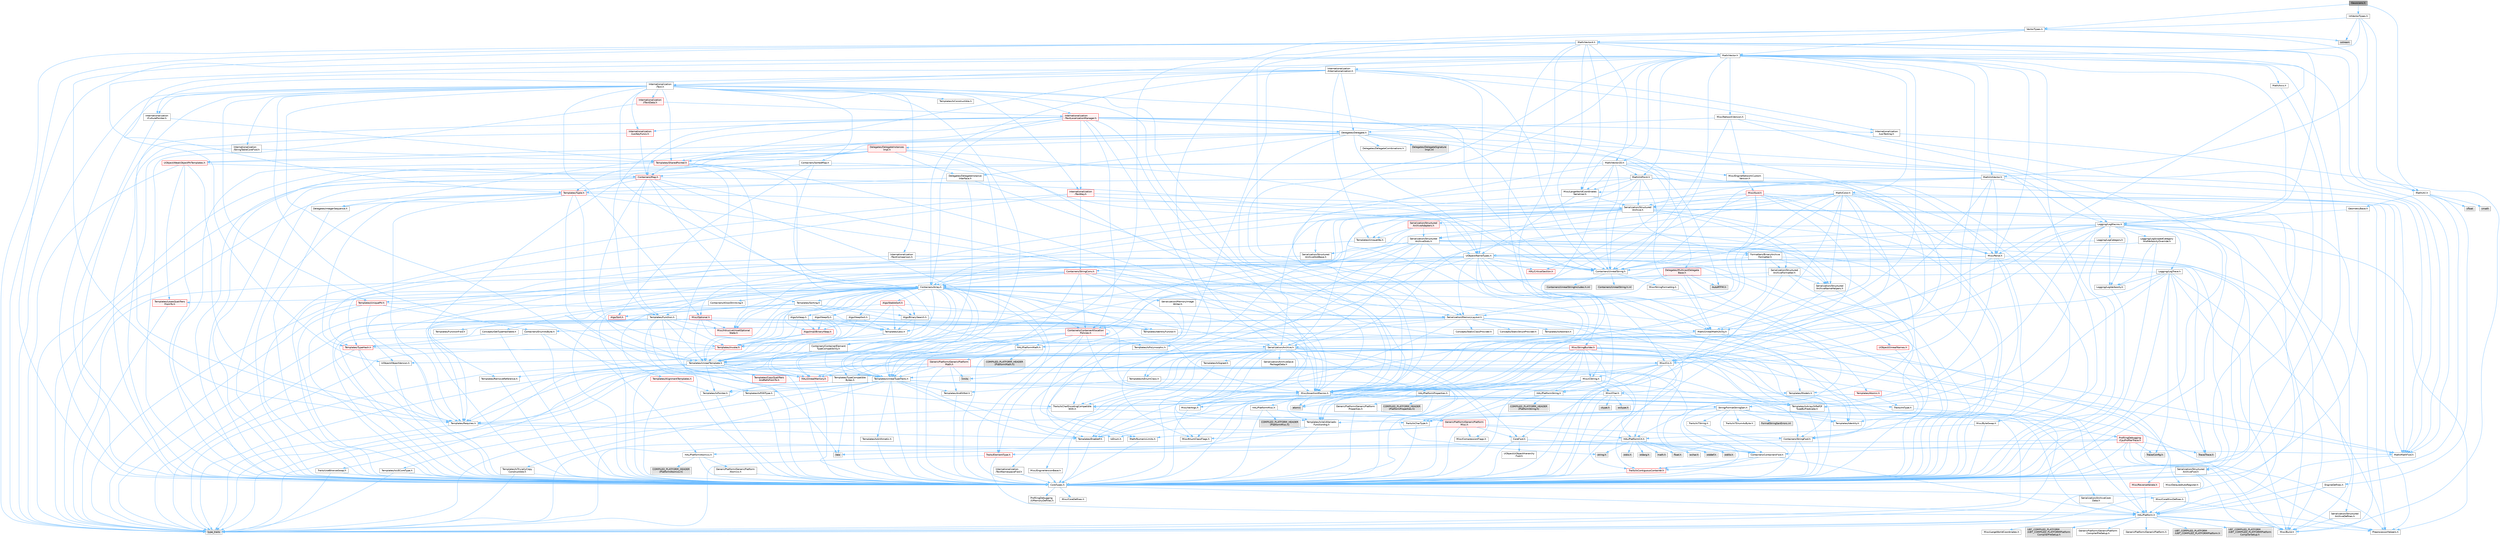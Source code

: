 digraph "Gaussians.h"
{
 // INTERACTIVE_SVG=YES
 // LATEX_PDF_SIZE
  bgcolor="transparent";
  edge [fontname=Helvetica,fontsize=10,labelfontname=Helvetica,labelfontsize=10];
  node [fontname=Helvetica,fontsize=10,shape=box,height=0.2,width=0.4];
  Node1 [id="Node000001",label="Gaussians.h",height=0.2,width=0.4,color="gray40", fillcolor="grey60", style="filled", fontcolor="black",tooltip=" "];
  Node1 -> Node2 [id="edge1_Node000001_Node000002",color="steelblue1",style="solid",tooltip=" "];
  Node2 [id="Node000002",label="IntVectorTypes.h",height=0.2,width=0.4,color="grey40", fillcolor="white", style="filled",URL="$df/d4a/IntVectorTypes_8h.html",tooltip=" "];
  Node2 -> Node3 [id="edge2_Node000002_Node000003",color="steelblue1",style="solid",tooltip=" "];
  Node3 [id="Node000003",label="Math/Vector.h",height=0.2,width=0.4,color="grey40", fillcolor="white", style="filled",URL="$d6/dbe/Vector_8h.html",tooltip=" "];
  Node3 -> Node4 [id="edge3_Node000003_Node000004",color="steelblue1",style="solid",tooltip=" "];
  Node4 [id="Node000004",label="CoreTypes.h",height=0.2,width=0.4,color="grey40", fillcolor="white", style="filled",URL="$dc/dec/CoreTypes_8h.html",tooltip=" "];
  Node4 -> Node5 [id="edge4_Node000004_Node000005",color="steelblue1",style="solid",tooltip=" "];
  Node5 [id="Node000005",label="HAL/Platform.h",height=0.2,width=0.4,color="grey40", fillcolor="white", style="filled",URL="$d9/dd0/Platform_8h.html",tooltip=" "];
  Node5 -> Node6 [id="edge5_Node000005_Node000006",color="steelblue1",style="solid",tooltip=" "];
  Node6 [id="Node000006",label="Misc/Build.h",height=0.2,width=0.4,color="grey40", fillcolor="white", style="filled",URL="$d3/dbb/Build_8h.html",tooltip=" "];
  Node5 -> Node7 [id="edge6_Node000005_Node000007",color="steelblue1",style="solid",tooltip=" "];
  Node7 [id="Node000007",label="Misc/LargeWorldCoordinates.h",height=0.2,width=0.4,color="grey40", fillcolor="white", style="filled",URL="$d2/dcb/LargeWorldCoordinates_8h.html",tooltip=" "];
  Node5 -> Node8 [id="edge7_Node000005_Node000008",color="steelblue1",style="solid",tooltip=" "];
  Node8 [id="Node000008",label="type_traits",height=0.2,width=0.4,color="grey60", fillcolor="#E0E0E0", style="filled",tooltip=" "];
  Node5 -> Node9 [id="edge8_Node000005_Node000009",color="steelblue1",style="solid",tooltip=" "];
  Node9 [id="Node000009",label="PreprocessorHelpers.h",height=0.2,width=0.4,color="grey40", fillcolor="white", style="filled",URL="$db/ddb/PreprocessorHelpers_8h.html",tooltip=" "];
  Node5 -> Node10 [id="edge9_Node000005_Node000010",color="steelblue1",style="solid",tooltip=" "];
  Node10 [id="Node000010",label="UBT_COMPILED_PLATFORM\l/UBT_COMPILED_PLATFORMPlatform\lCompilerPreSetup.h",height=0.2,width=0.4,color="grey60", fillcolor="#E0E0E0", style="filled",tooltip=" "];
  Node5 -> Node11 [id="edge10_Node000005_Node000011",color="steelblue1",style="solid",tooltip=" "];
  Node11 [id="Node000011",label="GenericPlatform/GenericPlatform\lCompilerPreSetup.h",height=0.2,width=0.4,color="grey40", fillcolor="white", style="filled",URL="$d9/dc8/GenericPlatformCompilerPreSetup_8h.html",tooltip=" "];
  Node5 -> Node12 [id="edge11_Node000005_Node000012",color="steelblue1",style="solid",tooltip=" "];
  Node12 [id="Node000012",label="GenericPlatform/GenericPlatform.h",height=0.2,width=0.4,color="grey40", fillcolor="white", style="filled",URL="$d6/d84/GenericPlatform_8h.html",tooltip=" "];
  Node5 -> Node13 [id="edge12_Node000005_Node000013",color="steelblue1",style="solid",tooltip=" "];
  Node13 [id="Node000013",label="UBT_COMPILED_PLATFORM\l/UBT_COMPILED_PLATFORMPlatform.h",height=0.2,width=0.4,color="grey60", fillcolor="#E0E0E0", style="filled",tooltip=" "];
  Node5 -> Node14 [id="edge13_Node000005_Node000014",color="steelblue1",style="solid",tooltip=" "];
  Node14 [id="Node000014",label="UBT_COMPILED_PLATFORM\l/UBT_COMPILED_PLATFORMPlatform\lCompilerSetup.h",height=0.2,width=0.4,color="grey60", fillcolor="#E0E0E0", style="filled",tooltip=" "];
  Node4 -> Node15 [id="edge14_Node000004_Node000015",color="steelblue1",style="solid",tooltip=" "];
  Node15 [id="Node000015",label="ProfilingDebugging\l/UMemoryDefines.h",height=0.2,width=0.4,color="grey40", fillcolor="white", style="filled",URL="$d2/da2/UMemoryDefines_8h.html",tooltip=" "];
  Node4 -> Node16 [id="edge15_Node000004_Node000016",color="steelblue1",style="solid",tooltip=" "];
  Node16 [id="Node000016",label="Misc/CoreMiscDefines.h",height=0.2,width=0.4,color="grey40", fillcolor="white", style="filled",URL="$da/d38/CoreMiscDefines_8h.html",tooltip=" "];
  Node16 -> Node5 [id="edge16_Node000016_Node000005",color="steelblue1",style="solid",tooltip=" "];
  Node16 -> Node9 [id="edge17_Node000016_Node000009",color="steelblue1",style="solid",tooltip=" "];
  Node4 -> Node17 [id="edge18_Node000004_Node000017",color="steelblue1",style="solid",tooltip=" "];
  Node17 [id="Node000017",label="Misc/CoreDefines.h",height=0.2,width=0.4,color="grey40", fillcolor="white", style="filled",URL="$d3/dd2/CoreDefines_8h.html",tooltip=" "];
  Node3 -> Node18 [id="edge19_Node000003_Node000018",color="steelblue1",style="solid",tooltip=" "];
  Node18 [id="Node000018",label="Misc/AssertionMacros.h",height=0.2,width=0.4,color="grey40", fillcolor="white", style="filled",URL="$d0/dfa/AssertionMacros_8h.html",tooltip=" "];
  Node18 -> Node4 [id="edge20_Node000018_Node000004",color="steelblue1",style="solid",tooltip=" "];
  Node18 -> Node5 [id="edge21_Node000018_Node000005",color="steelblue1",style="solid",tooltip=" "];
  Node18 -> Node19 [id="edge22_Node000018_Node000019",color="steelblue1",style="solid",tooltip=" "];
  Node19 [id="Node000019",label="HAL/PlatformMisc.h",height=0.2,width=0.4,color="grey40", fillcolor="white", style="filled",URL="$d0/df5/PlatformMisc_8h.html",tooltip=" "];
  Node19 -> Node4 [id="edge23_Node000019_Node000004",color="steelblue1",style="solid",tooltip=" "];
  Node19 -> Node20 [id="edge24_Node000019_Node000020",color="steelblue1",style="solid",tooltip=" "];
  Node20 [id="Node000020",label="GenericPlatform/GenericPlatform\lMisc.h",height=0.2,width=0.4,color="red", fillcolor="#FFF0F0", style="filled",URL="$db/d9a/GenericPlatformMisc_8h.html",tooltip=" "];
  Node20 -> Node21 [id="edge25_Node000020_Node000021",color="steelblue1",style="solid",tooltip=" "];
  Node21 [id="Node000021",label="Containers/StringFwd.h",height=0.2,width=0.4,color="grey40", fillcolor="white", style="filled",URL="$df/d37/StringFwd_8h.html",tooltip=" "];
  Node21 -> Node4 [id="edge26_Node000021_Node000004",color="steelblue1",style="solid",tooltip=" "];
  Node21 -> Node22 [id="edge27_Node000021_Node000022",color="steelblue1",style="solid",tooltip=" "];
  Node22 [id="Node000022",label="Traits/ElementType.h",height=0.2,width=0.4,color="red", fillcolor="#FFF0F0", style="filled",URL="$d5/d4f/ElementType_8h.html",tooltip=" "];
  Node22 -> Node5 [id="edge28_Node000022_Node000005",color="steelblue1",style="solid",tooltip=" "];
  Node22 -> Node8 [id="edge29_Node000022_Node000008",color="steelblue1",style="solid",tooltip=" "];
  Node21 -> Node24 [id="edge30_Node000021_Node000024",color="steelblue1",style="solid",tooltip=" "];
  Node24 [id="Node000024",label="Traits/IsContiguousContainer.h",height=0.2,width=0.4,color="red", fillcolor="#FFF0F0", style="filled",URL="$d5/d3c/IsContiguousContainer_8h.html",tooltip=" "];
  Node24 -> Node4 [id="edge31_Node000024_Node000004",color="steelblue1",style="solid",tooltip=" "];
  Node20 -> Node26 [id="edge32_Node000020_Node000026",color="steelblue1",style="solid",tooltip=" "];
  Node26 [id="Node000026",label="CoreFwd.h",height=0.2,width=0.4,color="grey40", fillcolor="white", style="filled",URL="$d1/d1e/CoreFwd_8h.html",tooltip=" "];
  Node26 -> Node4 [id="edge33_Node000026_Node000004",color="steelblue1",style="solid",tooltip=" "];
  Node26 -> Node27 [id="edge34_Node000026_Node000027",color="steelblue1",style="solid",tooltip=" "];
  Node27 [id="Node000027",label="Containers/ContainersFwd.h",height=0.2,width=0.4,color="grey40", fillcolor="white", style="filled",URL="$d4/d0a/ContainersFwd_8h.html",tooltip=" "];
  Node27 -> Node5 [id="edge35_Node000027_Node000005",color="steelblue1",style="solid",tooltip=" "];
  Node27 -> Node4 [id="edge36_Node000027_Node000004",color="steelblue1",style="solid",tooltip=" "];
  Node27 -> Node24 [id="edge37_Node000027_Node000024",color="steelblue1",style="solid",tooltip=" "];
  Node26 -> Node28 [id="edge38_Node000026_Node000028",color="steelblue1",style="solid",tooltip=" "];
  Node28 [id="Node000028",label="Math/MathFwd.h",height=0.2,width=0.4,color="grey40", fillcolor="white", style="filled",URL="$d2/d10/MathFwd_8h.html",tooltip=" "];
  Node28 -> Node5 [id="edge39_Node000028_Node000005",color="steelblue1",style="solid",tooltip=" "];
  Node26 -> Node29 [id="edge40_Node000026_Node000029",color="steelblue1",style="solid",tooltip=" "];
  Node29 [id="Node000029",label="UObject/UObjectHierarchy\lFwd.h",height=0.2,width=0.4,color="grey40", fillcolor="white", style="filled",URL="$d3/d13/UObjectHierarchyFwd_8h.html",tooltip=" "];
  Node20 -> Node4 [id="edge41_Node000020_Node000004",color="steelblue1",style="solid",tooltip=" "];
  Node20 -> Node31 [id="edge42_Node000020_Node000031",color="steelblue1",style="solid",tooltip=" "];
  Node31 [id="Node000031",label="HAL/PlatformCrt.h",height=0.2,width=0.4,color="grey40", fillcolor="white", style="filled",URL="$d8/d75/PlatformCrt_8h.html",tooltip=" "];
  Node31 -> Node32 [id="edge43_Node000031_Node000032",color="steelblue1",style="solid",tooltip=" "];
  Node32 [id="Node000032",label="new",height=0.2,width=0.4,color="grey60", fillcolor="#E0E0E0", style="filled",tooltip=" "];
  Node31 -> Node33 [id="edge44_Node000031_Node000033",color="steelblue1",style="solid",tooltip=" "];
  Node33 [id="Node000033",label="wchar.h",height=0.2,width=0.4,color="grey60", fillcolor="#E0E0E0", style="filled",tooltip=" "];
  Node31 -> Node34 [id="edge45_Node000031_Node000034",color="steelblue1",style="solid",tooltip=" "];
  Node34 [id="Node000034",label="stddef.h",height=0.2,width=0.4,color="grey60", fillcolor="#E0E0E0", style="filled",tooltip=" "];
  Node31 -> Node35 [id="edge46_Node000031_Node000035",color="steelblue1",style="solid",tooltip=" "];
  Node35 [id="Node000035",label="stdlib.h",height=0.2,width=0.4,color="grey60", fillcolor="#E0E0E0", style="filled",tooltip=" "];
  Node31 -> Node36 [id="edge47_Node000031_Node000036",color="steelblue1",style="solid",tooltip=" "];
  Node36 [id="Node000036",label="stdio.h",height=0.2,width=0.4,color="grey60", fillcolor="#E0E0E0", style="filled",tooltip=" "];
  Node31 -> Node37 [id="edge48_Node000031_Node000037",color="steelblue1",style="solid",tooltip=" "];
  Node37 [id="Node000037",label="stdarg.h",height=0.2,width=0.4,color="grey60", fillcolor="#E0E0E0", style="filled",tooltip=" "];
  Node31 -> Node38 [id="edge49_Node000031_Node000038",color="steelblue1",style="solid",tooltip=" "];
  Node38 [id="Node000038",label="math.h",height=0.2,width=0.4,color="grey60", fillcolor="#E0E0E0", style="filled",tooltip=" "];
  Node31 -> Node39 [id="edge50_Node000031_Node000039",color="steelblue1",style="solid",tooltip=" "];
  Node39 [id="Node000039",label="float.h",height=0.2,width=0.4,color="grey60", fillcolor="#E0E0E0", style="filled",tooltip=" "];
  Node31 -> Node40 [id="edge51_Node000031_Node000040",color="steelblue1",style="solid",tooltip=" "];
  Node40 [id="Node000040",label="string.h",height=0.2,width=0.4,color="grey60", fillcolor="#E0E0E0", style="filled",tooltip=" "];
  Node20 -> Node41 [id="edge52_Node000020_Node000041",color="steelblue1",style="solid",tooltip=" "];
  Node41 [id="Node000041",label="Math/NumericLimits.h",height=0.2,width=0.4,color="grey40", fillcolor="white", style="filled",URL="$df/d1b/NumericLimits_8h.html",tooltip=" "];
  Node41 -> Node4 [id="edge53_Node000041_Node000004",color="steelblue1",style="solid",tooltip=" "];
  Node20 -> Node42 [id="edge54_Node000020_Node000042",color="steelblue1",style="solid",tooltip=" "];
  Node42 [id="Node000042",label="Misc/CompressionFlags.h",height=0.2,width=0.4,color="grey40", fillcolor="white", style="filled",URL="$d9/d76/CompressionFlags_8h.html",tooltip=" "];
  Node20 -> Node43 [id="edge55_Node000020_Node000043",color="steelblue1",style="solid",tooltip=" "];
  Node43 [id="Node000043",label="Misc/EnumClassFlags.h",height=0.2,width=0.4,color="grey40", fillcolor="white", style="filled",URL="$d8/de7/EnumClassFlags_8h.html",tooltip=" "];
  Node19 -> Node46 [id="edge56_Node000019_Node000046",color="steelblue1",style="solid",tooltip=" "];
  Node46 [id="Node000046",label="COMPILED_PLATFORM_HEADER\l(PlatformMisc.h)",height=0.2,width=0.4,color="grey60", fillcolor="#E0E0E0", style="filled",tooltip=" "];
  Node19 -> Node47 [id="edge57_Node000019_Node000047",color="steelblue1",style="solid",tooltip=" "];
  Node47 [id="Node000047",label="ProfilingDebugging\l/CpuProfilerTrace.h",height=0.2,width=0.4,color="red", fillcolor="#FFF0F0", style="filled",URL="$da/dcb/CpuProfilerTrace_8h.html",tooltip=" "];
  Node47 -> Node4 [id="edge58_Node000047_Node000004",color="steelblue1",style="solid",tooltip=" "];
  Node47 -> Node27 [id="edge59_Node000047_Node000027",color="steelblue1",style="solid",tooltip=" "];
  Node47 -> Node48 [id="edge60_Node000047_Node000048",color="steelblue1",style="solid",tooltip=" "];
  Node48 [id="Node000048",label="HAL/PlatformAtomics.h",height=0.2,width=0.4,color="grey40", fillcolor="white", style="filled",URL="$d3/d36/PlatformAtomics_8h.html",tooltip=" "];
  Node48 -> Node4 [id="edge61_Node000048_Node000004",color="steelblue1",style="solid",tooltip=" "];
  Node48 -> Node49 [id="edge62_Node000048_Node000049",color="steelblue1",style="solid",tooltip=" "];
  Node49 [id="Node000049",label="GenericPlatform/GenericPlatform\lAtomics.h",height=0.2,width=0.4,color="grey40", fillcolor="white", style="filled",URL="$da/d72/GenericPlatformAtomics_8h.html",tooltip=" "];
  Node49 -> Node4 [id="edge63_Node000049_Node000004",color="steelblue1",style="solid",tooltip=" "];
  Node48 -> Node50 [id="edge64_Node000048_Node000050",color="steelblue1",style="solid",tooltip=" "];
  Node50 [id="Node000050",label="COMPILED_PLATFORM_HEADER\l(PlatformAtomics.h)",height=0.2,width=0.4,color="grey60", fillcolor="#E0E0E0", style="filled",tooltip=" "];
  Node47 -> Node9 [id="edge65_Node000047_Node000009",color="steelblue1",style="solid",tooltip=" "];
  Node47 -> Node6 [id="edge66_Node000047_Node000006",color="steelblue1",style="solid",tooltip=" "];
  Node47 -> Node51 [id="edge67_Node000047_Node000051",color="steelblue1",style="solid",tooltip=" "];
  Node51 [id="Node000051",label="Trace/Config.h",height=0.2,width=0.4,color="grey60", fillcolor="#E0E0E0", style="filled",tooltip=" "];
  Node47 -> Node54 [id="edge68_Node000047_Node000054",color="steelblue1",style="solid",tooltip=" "];
  Node54 [id="Node000054",label="Trace/Trace.h",height=0.2,width=0.4,color="grey60", fillcolor="#E0E0E0", style="filled",tooltip=" "];
  Node18 -> Node9 [id="edge69_Node000018_Node000009",color="steelblue1",style="solid",tooltip=" "];
  Node18 -> Node55 [id="edge70_Node000018_Node000055",color="steelblue1",style="solid",tooltip=" "];
  Node55 [id="Node000055",label="Templates/EnableIf.h",height=0.2,width=0.4,color="grey40", fillcolor="white", style="filled",URL="$d7/d60/EnableIf_8h.html",tooltip=" "];
  Node55 -> Node4 [id="edge71_Node000055_Node000004",color="steelblue1",style="solid",tooltip=" "];
  Node18 -> Node56 [id="edge72_Node000018_Node000056",color="steelblue1",style="solid",tooltip=" "];
  Node56 [id="Node000056",label="Templates/IsArrayOrRefOf\lTypeByPredicate.h",height=0.2,width=0.4,color="grey40", fillcolor="white", style="filled",URL="$d6/da1/IsArrayOrRefOfTypeByPredicate_8h.html",tooltip=" "];
  Node56 -> Node4 [id="edge73_Node000056_Node000004",color="steelblue1",style="solid",tooltip=" "];
  Node18 -> Node57 [id="edge74_Node000018_Node000057",color="steelblue1",style="solid",tooltip=" "];
  Node57 [id="Node000057",label="Templates/IsValidVariadic\lFunctionArg.h",height=0.2,width=0.4,color="grey40", fillcolor="white", style="filled",URL="$d0/dc8/IsValidVariadicFunctionArg_8h.html",tooltip=" "];
  Node57 -> Node4 [id="edge75_Node000057_Node000004",color="steelblue1",style="solid",tooltip=" "];
  Node57 -> Node58 [id="edge76_Node000057_Node000058",color="steelblue1",style="solid",tooltip=" "];
  Node58 [id="Node000058",label="IsEnum.h",height=0.2,width=0.4,color="grey40", fillcolor="white", style="filled",URL="$d4/de5/IsEnum_8h.html",tooltip=" "];
  Node57 -> Node8 [id="edge77_Node000057_Node000008",color="steelblue1",style="solid",tooltip=" "];
  Node18 -> Node59 [id="edge78_Node000018_Node000059",color="steelblue1",style="solid",tooltip=" "];
  Node59 [id="Node000059",label="Traits/IsCharEncodingCompatible\lWith.h",height=0.2,width=0.4,color="grey40", fillcolor="white", style="filled",URL="$df/dd1/IsCharEncodingCompatibleWith_8h.html",tooltip=" "];
  Node59 -> Node8 [id="edge79_Node000059_Node000008",color="steelblue1",style="solid",tooltip=" "];
  Node59 -> Node60 [id="edge80_Node000059_Node000060",color="steelblue1",style="solid",tooltip=" "];
  Node60 [id="Node000060",label="Traits/IsCharType.h",height=0.2,width=0.4,color="grey40", fillcolor="white", style="filled",URL="$db/d51/IsCharType_8h.html",tooltip=" "];
  Node60 -> Node4 [id="edge81_Node000060_Node000004",color="steelblue1",style="solid",tooltip=" "];
  Node18 -> Node61 [id="edge82_Node000018_Node000061",color="steelblue1",style="solid",tooltip=" "];
  Node61 [id="Node000061",label="Misc/VarArgs.h",height=0.2,width=0.4,color="grey40", fillcolor="white", style="filled",URL="$d5/d6f/VarArgs_8h.html",tooltip=" "];
  Node61 -> Node4 [id="edge83_Node000061_Node000004",color="steelblue1",style="solid",tooltip=" "];
  Node18 -> Node62 [id="edge84_Node000018_Node000062",color="steelblue1",style="solid",tooltip=" "];
  Node62 [id="Node000062",label="String/FormatStringSan.h",height=0.2,width=0.4,color="grey40", fillcolor="white", style="filled",URL="$d3/d8b/FormatStringSan_8h.html",tooltip=" "];
  Node62 -> Node8 [id="edge85_Node000062_Node000008",color="steelblue1",style="solid",tooltip=" "];
  Node62 -> Node4 [id="edge86_Node000062_Node000004",color="steelblue1",style="solid",tooltip=" "];
  Node62 -> Node63 [id="edge87_Node000062_Node000063",color="steelblue1",style="solid",tooltip=" "];
  Node63 [id="Node000063",label="Templates/Requires.h",height=0.2,width=0.4,color="grey40", fillcolor="white", style="filled",URL="$dc/d96/Requires_8h.html",tooltip=" "];
  Node63 -> Node55 [id="edge88_Node000063_Node000055",color="steelblue1",style="solid",tooltip=" "];
  Node63 -> Node8 [id="edge89_Node000063_Node000008",color="steelblue1",style="solid",tooltip=" "];
  Node62 -> Node64 [id="edge90_Node000062_Node000064",color="steelblue1",style="solid",tooltip=" "];
  Node64 [id="Node000064",label="Templates/Identity.h",height=0.2,width=0.4,color="grey40", fillcolor="white", style="filled",URL="$d0/dd5/Identity_8h.html",tooltip=" "];
  Node62 -> Node57 [id="edge91_Node000062_Node000057",color="steelblue1",style="solid",tooltip=" "];
  Node62 -> Node60 [id="edge92_Node000062_Node000060",color="steelblue1",style="solid",tooltip=" "];
  Node62 -> Node65 [id="edge93_Node000062_Node000065",color="steelblue1",style="solid",tooltip=" "];
  Node65 [id="Node000065",label="Traits/IsTEnumAsByte.h",height=0.2,width=0.4,color="grey40", fillcolor="white", style="filled",URL="$d1/de6/IsTEnumAsByte_8h.html",tooltip=" "];
  Node62 -> Node66 [id="edge94_Node000062_Node000066",color="steelblue1",style="solid",tooltip=" "];
  Node66 [id="Node000066",label="Traits/IsTString.h",height=0.2,width=0.4,color="grey40", fillcolor="white", style="filled",URL="$d0/df8/IsTString_8h.html",tooltip=" "];
  Node66 -> Node27 [id="edge95_Node000066_Node000027",color="steelblue1",style="solid",tooltip=" "];
  Node62 -> Node27 [id="edge96_Node000062_Node000027",color="steelblue1",style="solid",tooltip=" "];
  Node62 -> Node67 [id="edge97_Node000062_Node000067",color="steelblue1",style="solid",tooltip=" "];
  Node67 [id="Node000067",label="FormatStringSanErrors.inl",height=0.2,width=0.4,color="grey60", fillcolor="#E0E0E0", style="filled",tooltip=" "];
  Node18 -> Node68 [id="edge98_Node000018_Node000068",color="steelblue1",style="solid",tooltip=" "];
  Node68 [id="Node000068",label="atomic",height=0.2,width=0.4,color="grey60", fillcolor="#E0E0E0", style="filled",tooltip=" "];
  Node3 -> Node28 [id="edge99_Node000003_Node000028",color="steelblue1",style="solid",tooltip=" "];
  Node3 -> Node41 [id="edge100_Node000003_Node000041",color="steelblue1",style="solid",tooltip=" "];
  Node3 -> Node69 [id="edge101_Node000003_Node000069",color="steelblue1",style="solid",tooltip=" "];
  Node69 [id="Node000069",label="Misc/Crc.h",height=0.2,width=0.4,color="grey40", fillcolor="white", style="filled",URL="$d4/dd2/Crc_8h.html",tooltip=" "];
  Node69 -> Node4 [id="edge102_Node000069_Node000004",color="steelblue1",style="solid",tooltip=" "];
  Node69 -> Node70 [id="edge103_Node000069_Node000070",color="steelblue1",style="solid",tooltip=" "];
  Node70 [id="Node000070",label="HAL/PlatformString.h",height=0.2,width=0.4,color="grey40", fillcolor="white", style="filled",URL="$db/db5/PlatformString_8h.html",tooltip=" "];
  Node70 -> Node4 [id="edge104_Node000070_Node000004",color="steelblue1",style="solid",tooltip=" "];
  Node70 -> Node71 [id="edge105_Node000070_Node000071",color="steelblue1",style="solid",tooltip=" "];
  Node71 [id="Node000071",label="COMPILED_PLATFORM_HEADER\l(PlatformString.h)",height=0.2,width=0.4,color="grey60", fillcolor="#E0E0E0", style="filled",tooltip=" "];
  Node69 -> Node18 [id="edge106_Node000069_Node000018",color="steelblue1",style="solid",tooltip=" "];
  Node69 -> Node72 [id="edge107_Node000069_Node000072",color="steelblue1",style="solid",tooltip=" "];
  Node72 [id="Node000072",label="Misc/CString.h",height=0.2,width=0.4,color="grey40", fillcolor="white", style="filled",URL="$d2/d49/CString_8h.html",tooltip=" "];
  Node72 -> Node4 [id="edge108_Node000072_Node000004",color="steelblue1",style="solid",tooltip=" "];
  Node72 -> Node31 [id="edge109_Node000072_Node000031",color="steelblue1",style="solid",tooltip=" "];
  Node72 -> Node70 [id="edge110_Node000072_Node000070",color="steelblue1",style="solid",tooltip=" "];
  Node72 -> Node18 [id="edge111_Node000072_Node000018",color="steelblue1",style="solid",tooltip=" "];
  Node72 -> Node73 [id="edge112_Node000072_Node000073",color="steelblue1",style="solid",tooltip=" "];
  Node73 [id="Node000073",label="Misc/Char.h",height=0.2,width=0.4,color="grey40", fillcolor="white", style="filled",URL="$d0/d58/Char_8h.html",tooltip=" "];
  Node73 -> Node4 [id="edge113_Node000073_Node000004",color="steelblue1",style="solid",tooltip=" "];
  Node73 -> Node74 [id="edge114_Node000073_Node000074",color="steelblue1",style="solid",tooltip=" "];
  Node74 [id="Node000074",label="Traits/IntType.h",height=0.2,width=0.4,color="grey40", fillcolor="white", style="filled",URL="$d7/deb/IntType_8h.html",tooltip=" "];
  Node74 -> Node5 [id="edge115_Node000074_Node000005",color="steelblue1",style="solid",tooltip=" "];
  Node73 -> Node75 [id="edge116_Node000073_Node000075",color="steelblue1",style="solid",tooltip=" "];
  Node75 [id="Node000075",label="ctype.h",height=0.2,width=0.4,color="grey60", fillcolor="#E0E0E0", style="filled",tooltip=" "];
  Node73 -> Node76 [id="edge117_Node000073_Node000076",color="steelblue1",style="solid",tooltip=" "];
  Node76 [id="Node000076",label="wctype.h",height=0.2,width=0.4,color="grey60", fillcolor="#E0E0E0", style="filled",tooltip=" "];
  Node73 -> Node8 [id="edge118_Node000073_Node000008",color="steelblue1",style="solid",tooltip=" "];
  Node72 -> Node61 [id="edge119_Node000072_Node000061",color="steelblue1",style="solid",tooltip=" "];
  Node72 -> Node56 [id="edge120_Node000072_Node000056",color="steelblue1",style="solid",tooltip=" "];
  Node72 -> Node57 [id="edge121_Node000072_Node000057",color="steelblue1",style="solid",tooltip=" "];
  Node72 -> Node59 [id="edge122_Node000072_Node000059",color="steelblue1",style="solid",tooltip=" "];
  Node69 -> Node73 [id="edge123_Node000069_Node000073",color="steelblue1",style="solid",tooltip=" "];
  Node69 -> Node77 [id="edge124_Node000069_Node000077",color="steelblue1",style="solid",tooltip=" "];
  Node77 [id="Node000077",label="Templates/UnrealTypeTraits.h",height=0.2,width=0.4,color="grey40", fillcolor="white", style="filled",URL="$d2/d2d/UnrealTypeTraits_8h.html",tooltip=" "];
  Node77 -> Node4 [id="edge125_Node000077_Node000004",color="steelblue1",style="solid",tooltip=" "];
  Node77 -> Node78 [id="edge126_Node000077_Node000078",color="steelblue1",style="solid",tooltip=" "];
  Node78 [id="Node000078",label="Templates/IsPointer.h",height=0.2,width=0.4,color="grey40", fillcolor="white", style="filled",URL="$d7/d05/IsPointer_8h.html",tooltip=" "];
  Node78 -> Node4 [id="edge127_Node000078_Node000004",color="steelblue1",style="solid",tooltip=" "];
  Node77 -> Node18 [id="edge128_Node000077_Node000018",color="steelblue1",style="solid",tooltip=" "];
  Node77 -> Node79 [id="edge129_Node000077_Node000079",color="steelblue1",style="solid",tooltip=" "];
  Node79 [id="Node000079",label="Templates/AndOrNot.h",height=0.2,width=0.4,color="grey40", fillcolor="white", style="filled",URL="$db/d0a/AndOrNot_8h.html",tooltip=" "];
  Node79 -> Node4 [id="edge130_Node000079_Node000004",color="steelblue1",style="solid",tooltip=" "];
  Node77 -> Node55 [id="edge131_Node000077_Node000055",color="steelblue1",style="solid",tooltip=" "];
  Node77 -> Node80 [id="edge132_Node000077_Node000080",color="steelblue1",style="solid",tooltip=" "];
  Node80 [id="Node000080",label="Templates/IsArithmetic.h",height=0.2,width=0.4,color="grey40", fillcolor="white", style="filled",URL="$d2/d5d/IsArithmetic_8h.html",tooltip=" "];
  Node80 -> Node4 [id="edge133_Node000080_Node000004",color="steelblue1",style="solid",tooltip=" "];
  Node77 -> Node58 [id="edge134_Node000077_Node000058",color="steelblue1",style="solid",tooltip=" "];
  Node77 -> Node81 [id="edge135_Node000077_Node000081",color="steelblue1",style="solid",tooltip=" "];
  Node81 [id="Node000081",label="Templates/Models.h",height=0.2,width=0.4,color="grey40", fillcolor="white", style="filled",URL="$d3/d0c/Models_8h.html",tooltip=" "];
  Node81 -> Node64 [id="edge136_Node000081_Node000064",color="steelblue1",style="solid",tooltip=" "];
  Node77 -> Node82 [id="edge137_Node000077_Node000082",color="steelblue1",style="solid",tooltip=" "];
  Node82 [id="Node000082",label="Templates/IsPODType.h",height=0.2,width=0.4,color="grey40", fillcolor="white", style="filled",URL="$d7/db1/IsPODType_8h.html",tooltip=" "];
  Node82 -> Node4 [id="edge138_Node000082_Node000004",color="steelblue1",style="solid",tooltip=" "];
  Node77 -> Node83 [id="edge139_Node000077_Node000083",color="steelblue1",style="solid",tooltip=" "];
  Node83 [id="Node000083",label="Templates/IsUECoreType.h",height=0.2,width=0.4,color="grey40", fillcolor="white", style="filled",URL="$d1/db8/IsUECoreType_8h.html",tooltip=" "];
  Node83 -> Node4 [id="edge140_Node000083_Node000004",color="steelblue1",style="solid",tooltip=" "];
  Node83 -> Node8 [id="edge141_Node000083_Node000008",color="steelblue1",style="solid",tooltip=" "];
  Node77 -> Node84 [id="edge142_Node000077_Node000084",color="steelblue1",style="solid",tooltip=" "];
  Node84 [id="Node000084",label="Templates/IsTriviallyCopy\lConstructible.h",height=0.2,width=0.4,color="grey40", fillcolor="white", style="filled",URL="$d3/d78/IsTriviallyCopyConstructible_8h.html",tooltip=" "];
  Node84 -> Node4 [id="edge143_Node000084_Node000004",color="steelblue1",style="solid",tooltip=" "];
  Node84 -> Node8 [id="edge144_Node000084_Node000008",color="steelblue1",style="solid",tooltip=" "];
  Node69 -> Node60 [id="edge145_Node000069_Node000060",color="steelblue1",style="solid",tooltip=" "];
  Node3 -> Node85 [id="edge146_Node000003_Node000085",color="steelblue1",style="solid",tooltip=" "];
  Node85 [id="Node000085",label="Math/UnrealMathUtility.h",height=0.2,width=0.4,color="grey40", fillcolor="white", style="filled",URL="$db/db8/UnrealMathUtility_8h.html",tooltip=" "];
  Node85 -> Node4 [id="edge147_Node000085_Node000004",color="steelblue1",style="solid",tooltip=" "];
  Node85 -> Node18 [id="edge148_Node000085_Node000018",color="steelblue1",style="solid",tooltip=" "];
  Node85 -> Node86 [id="edge149_Node000085_Node000086",color="steelblue1",style="solid",tooltip=" "];
  Node86 [id="Node000086",label="HAL/PlatformMath.h",height=0.2,width=0.4,color="grey40", fillcolor="white", style="filled",URL="$dc/d53/PlatformMath_8h.html",tooltip=" "];
  Node86 -> Node4 [id="edge150_Node000086_Node000004",color="steelblue1",style="solid",tooltip=" "];
  Node86 -> Node87 [id="edge151_Node000086_Node000087",color="steelblue1",style="solid",tooltip=" "];
  Node87 [id="Node000087",label="GenericPlatform/GenericPlatform\lMath.h",height=0.2,width=0.4,color="red", fillcolor="#FFF0F0", style="filled",URL="$d5/d79/GenericPlatformMath_8h.html",tooltip=" "];
  Node87 -> Node4 [id="edge152_Node000087_Node000004",color="steelblue1",style="solid",tooltip=" "];
  Node87 -> Node27 [id="edge153_Node000087_Node000027",color="steelblue1",style="solid",tooltip=" "];
  Node87 -> Node31 [id="edge154_Node000087_Node000031",color="steelblue1",style="solid",tooltip=" "];
  Node87 -> Node79 [id="edge155_Node000087_Node000079",color="steelblue1",style="solid",tooltip=" "];
  Node87 -> Node77 [id="edge156_Node000087_Node000077",color="steelblue1",style="solid",tooltip=" "];
  Node87 -> Node63 [id="edge157_Node000087_Node000063",color="steelblue1",style="solid",tooltip=" "];
  Node87 -> Node94 [id="edge158_Node000087_Node000094",color="steelblue1",style="solid",tooltip=" "];
  Node94 [id="Node000094",label="Templates/TypeCompatible\lBytes.h",height=0.2,width=0.4,color="grey40", fillcolor="white", style="filled",URL="$df/d0a/TypeCompatibleBytes_8h.html",tooltip=" "];
  Node94 -> Node4 [id="edge159_Node000094_Node000004",color="steelblue1",style="solid",tooltip=" "];
  Node94 -> Node40 [id="edge160_Node000094_Node000040",color="steelblue1",style="solid",tooltip=" "];
  Node94 -> Node32 [id="edge161_Node000094_Node000032",color="steelblue1",style="solid",tooltip=" "];
  Node94 -> Node8 [id="edge162_Node000094_Node000008",color="steelblue1",style="solid",tooltip=" "];
  Node87 -> Node95 [id="edge163_Node000087_Node000095",color="steelblue1",style="solid",tooltip=" "];
  Node95 [id="Node000095",label="limits",height=0.2,width=0.4,color="grey60", fillcolor="#E0E0E0", style="filled",tooltip=" "];
  Node87 -> Node8 [id="edge164_Node000087_Node000008",color="steelblue1",style="solid",tooltip=" "];
  Node86 -> Node96 [id="edge165_Node000086_Node000096",color="steelblue1",style="solid",tooltip=" "];
  Node96 [id="Node000096",label="COMPILED_PLATFORM_HEADER\l(PlatformMath.h)",height=0.2,width=0.4,color="grey60", fillcolor="#E0E0E0", style="filled",tooltip=" "];
  Node85 -> Node28 [id="edge166_Node000085_Node000028",color="steelblue1",style="solid",tooltip=" "];
  Node85 -> Node64 [id="edge167_Node000085_Node000064",color="steelblue1",style="solid",tooltip=" "];
  Node85 -> Node63 [id="edge168_Node000085_Node000063",color="steelblue1",style="solid",tooltip=" "];
  Node3 -> Node97 [id="edge169_Node000003_Node000097",color="steelblue1",style="solid",tooltip=" "];
  Node97 [id="Node000097",label="Containers/UnrealString.h",height=0.2,width=0.4,color="grey40", fillcolor="white", style="filled",URL="$d5/dba/UnrealString_8h.html",tooltip=" "];
  Node97 -> Node98 [id="edge170_Node000097_Node000098",color="steelblue1",style="solid",tooltip=" "];
  Node98 [id="Node000098",label="Containers/UnrealStringIncludes.h.inl",height=0.2,width=0.4,color="grey60", fillcolor="#E0E0E0", style="filled",tooltip=" "];
  Node97 -> Node99 [id="edge171_Node000097_Node000099",color="steelblue1",style="solid",tooltip=" "];
  Node99 [id="Node000099",label="Containers/UnrealString.h.inl",height=0.2,width=0.4,color="grey60", fillcolor="#E0E0E0", style="filled",tooltip=" "];
  Node97 -> Node100 [id="edge172_Node000097_Node000100",color="steelblue1",style="solid",tooltip=" "];
  Node100 [id="Node000100",label="Misc/StringFormatArg.h",height=0.2,width=0.4,color="grey40", fillcolor="white", style="filled",URL="$d2/d16/StringFormatArg_8h.html",tooltip=" "];
  Node100 -> Node27 [id="edge173_Node000100_Node000027",color="steelblue1",style="solid",tooltip=" "];
  Node3 -> Node101 [id="edge174_Node000003_Node000101",color="steelblue1",style="solid",tooltip=" "];
  Node101 [id="Node000101",label="Misc/Parse.h",height=0.2,width=0.4,color="grey40", fillcolor="white", style="filled",URL="$dc/d71/Parse_8h.html",tooltip=" "];
  Node101 -> Node21 [id="edge175_Node000101_Node000021",color="steelblue1",style="solid",tooltip=" "];
  Node101 -> Node97 [id="edge176_Node000101_Node000097",color="steelblue1",style="solid",tooltip=" "];
  Node101 -> Node4 [id="edge177_Node000101_Node000004",color="steelblue1",style="solid",tooltip=" "];
  Node101 -> Node31 [id="edge178_Node000101_Node000031",color="steelblue1",style="solid",tooltip=" "];
  Node101 -> Node6 [id="edge179_Node000101_Node000006",color="steelblue1",style="solid",tooltip=" "];
  Node101 -> Node43 [id="edge180_Node000101_Node000043",color="steelblue1",style="solid",tooltip=" "];
  Node101 -> Node102 [id="edge181_Node000101_Node000102",color="steelblue1",style="solid",tooltip=" "];
  Node102 [id="Node000102",label="Templates/Function.h",height=0.2,width=0.4,color="grey40", fillcolor="white", style="filled",URL="$df/df5/Function_8h.html",tooltip=" "];
  Node102 -> Node4 [id="edge182_Node000102_Node000004",color="steelblue1",style="solid",tooltip=" "];
  Node102 -> Node18 [id="edge183_Node000102_Node000018",color="steelblue1",style="solid",tooltip=" "];
  Node102 -> Node103 [id="edge184_Node000102_Node000103",color="steelblue1",style="solid",tooltip=" "];
  Node103 [id="Node000103",label="Misc/IntrusiveUnsetOptional\lState.h",height=0.2,width=0.4,color="red", fillcolor="#FFF0F0", style="filled",URL="$d2/d0a/IntrusiveUnsetOptionalState_8h.html",tooltip=" "];
  Node102 -> Node105 [id="edge185_Node000102_Node000105",color="steelblue1",style="solid",tooltip=" "];
  Node105 [id="Node000105",label="HAL/UnrealMemory.h",height=0.2,width=0.4,color="red", fillcolor="#FFF0F0", style="filled",URL="$d9/d96/UnrealMemory_8h.html",tooltip=" "];
  Node105 -> Node4 [id="edge186_Node000105_Node000004",color="steelblue1",style="solid",tooltip=" "];
  Node105 -> Node78 [id="edge187_Node000105_Node000078",color="steelblue1",style="solid",tooltip=" "];
  Node102 -> Node119 [id="edge188_Node000102_Node000119",color="steelblue1",style="solid",tooltip=" "];
  Node119 [id="Node000119",label="Templates/FunctionFwd.h",height=0.2,width=0.4,color="grey40", fillcolor="white", style="filled",URL="$d6/d54/FunctionFwd_8h.html",tooltip=" "];
  Node102 -> Node77 [id="edge189_Node000102_Node000077",color="steelblue1",style="solid",tooltip=" "];
  Node102 -> Node120 [id="edge190_Node000102_Node000120",color="steelblue1",style="solid",tooltip=" "];
  Node120 [id="Node000120",label="Templates/Invoke.h",height=0.2,width=0.4,color="red", fillcolor="#FFF0F0", style="filled",URL="$d7/deb/Invoke_8h.html",tooltip=" "];
  Node120 -> Node4 [id="edge191_Node000120_Node000004",color="steelblue1",style="solid",tooltip=" "];
  Node120 -> Node122 [id="edge192_Node000120_Node000122",color="steelblue1",style="solid",tooltip=" "];
  Node122 [id="Node000122",label="Templates/UnrealTemplate.h",height=0.2,width=0.4,color="grey40", fillcolor="white", style="filled",URL="$d4/d24/UnrealTemplate_8h.html",tooltip=" "];
  Node122 -> Node4 [id="edge193_Node000122_Node000004",color="steelblue1",style="solid",tooltip=" "];
  Node122 -> Node78 [id="edge194_Node000122_Node000078",color="steelblue1",style="solid",tooltip=" "];
  Node122 -> Node105 [id="edge195_Node000122_Node000105",color="steelblue1",style="solid",tooltip=" "];
  Node122 -> Node123 [id="edge196_Node000122_Node000123",color="steelblue1",style="solid",tooltip=" "];
  Node123 [id="Node000123",label="Templates/CopyQualifiers\lAndRefsFromTo.h",height=0.2,width=0.4,color="red", fillcolor="#FFF0F0", style="filled",URL="$d3/db3/CopyQualifiersAndRefsFromTo_8h.html",tooltip=" "];
  Node122 -> Node77 [id="edge197_Node000122_Node000077",color="steelblue1",style="solid",tooltip=" "];
  Node122 -> Node89 [id="edge198_Node000122_Node000089",color="steelblue1",style="solid",tooltip=" "];
  Node89 [id="Node000089",label="Templates/RemoveReference.h",height=0.2,width=0.4,color="grey40", fillcolor="white", style="filled",URL="$da/dbe/RemoveReference_8h.html",tooltip=" "];
  Node89 -> Node4 [id="edge199_Node000089_Node000004",color="steelblue1",style="solid",tooltip=" "];
  Node122 -> Node63 [id="edge200_Node000122_Node000063",color="steelblue1",style="solid",tooltip=" "];
  Node122 -> Node94 [id="edge201_Node000122_Node000094",color="steelblue1",style="solid",tooltip=" "];
  Node122 -> Node64 [id="edge202_Node000122_Node000064",color="steelblue1",style="solid",tooltip=" "];
  Node122 -> Node24 [id="edge203_Node000122_Node000024",color="steelblue1",style="solid",tooltip=" "];
  Node122 -> Node125 [id="edge204_Node000122_Node000125",color="steelblue1",style="solid",tooltip=" "];
  Node125 [id="Node000125",label="Traits/UseBitwiseSwap.h",height=0.2,width=0.4,color="grey40", fillcolor="white", style="filled",URL="$db/df3/UseBitwiseSwap_8h.html",tooltip=" "];
  Node125 -> Node4 [id="edge205_Node000125_Node000004",color="steelblue1",style="solid",tooltip=" "];
  Node125 -> Node8 [id="edge206_Node000125_Node000008",color="steelblue1",style="solid",tooltip=" "];
  Node122 -> Node8 [id="edge207_Node000122_Node000008",color="steelblue1",style="solid",tooltip=" "];
  Node120 -> Node8 [id="edge208_Node000120_Node000008",color="steelblue1",style="solid",tooltip=" "];
  Node102 -> Node122 [id="edge209_Node000102_Node000122",color="steelblue1",style="solid",tooltip=" "];
  Node102 -> Node63 [id="edge210_Node000102_Node000063",color="steelblue1",style="solid",tooltip=" "];
  Node102 -> Node85 [id="edge211_Node000102_Node000085",color="steelblue1",style="solid",tooltip=" "];
  Node102 -> Node32 [id="edge212_Node000102_Node000032",color="steelblue1",style="solid",tooltip=" "];
  Node102 -> Node8 [id="edge213_Node000102_Node000008",color="steelblue1",style="solid",tooltip=" "];
  Node3 -> Node126 [id="edge214_Node000003_Node000126",color="steelblue1",style="solid",tooltip=" "];
  Node126 [id="Node000126",label="Misc/LargeWorldCoordinates\lSerializer.h",height=0.2,width=0.4,color="grey40", fillcolor="white", style="filled",URL="$d7/df9/LargeWorldCoordinatesSerializer_8h.html",tooltip=" "];
  Node126 -> Node127 [id="edge215_Node000126_Node000127",color="steelblue1",style="solid",tooltip=" "];
  Node127 [id="Node000127",label="UObject/NameTypes.h",height=0.2,width=0.4,color="grey40", fillcolor="white", style="filled",URL="$d6/d35/NameTypes_8h.html",tooltip=" "];
  Node127 -> Node4 [id="edge216_Node000127_Node000004",color="steelblue1",style="solid",tooltip=" "];
  Node127 -> Node18 [id="edge217_Node000127_Node000018",color="steelblue1",style="solid",tooltip=" "];
  Node127 -> Node105 [id="edge218_Node000127_Node000105",color="steelblue1",style="solid",tooltip=" "];
  Node127 -> Node77 [id="edge219_Node000127_Node000077",color="steelblue1",style="solid",tooltip=" "];
  Node127 -> Node122 [id="edge220_Node000127_Node000122",color="steelblue1",style="solid",tooltip=" "];
  Node127 -> Node97 [id="edge221_Node000127_Node000097",color="steelblue1",style="solid",tooltip=" "];
  Node127 -> Node128 [id="edge222_Node000127_Node000128",color="steelblue1",style="solid",tooltip=" "];
  Node128 [id="Node000128",label="HAL/CriticalSection.h",height=0.2,width=0.4,color="red", fillcolor="#FFF0F0", style="filled",URL="$d6/d90/CriticalSection_8h.html",tooltip=" "];
  Node127 -> Node131 [id="edge223_Node000127_Node000131",color="steelblue1",style="solid",tooltip=" "];
  Node131 [id="Node000131",label="Containers/StringConv.h",height=0.2,width=0.4,color="red", fillcolor="#FFF0F0", style="filled",URL="$d3/ddf/StringConv_8h.html",tooltip=" "];
  Node131 -> Node4 [id="edge224_Node000131_Node000004",color="steelblue1",style="solid",tooltip=" "];
  Node131 -> Node18 [id="edge225_Node000131_Node000018",color="steelblue1",style="solid",tooltip=" "];
  Node131 -> Node132 [id="edge226_Node000131_Node000132",color="steelblue1",style="solid",tooltip=" "];
  Node132 [id="Node000132",label="Containers/ContainerAllocation\lPolicies.h",height=0.2,width=0.4,color="red", fillcolor="#FFF0F0", style="filled",URL="$d7/dff/ContainerAllocationPolicies_8h.html",tooltip=" "];
  Node132 -> Node4 [id="edge227_Node000132_Node000004",color="steelblue1",style="solid",tooltip=" "];
  Node132 -> Node132 [id="edge228_Node000132_Node000132",color="steelblue1",style="solid",tooltip=" "];
  Node132 -> Node86 [id="edge229_Node000132_Node000086",color="steelblue1",style="solid",tooltip=" "];
  Node132 -> Node105 [id="edge230_Node000132_Node000105",color="steelblue1",style="solid",tooltip=" "];
  Node132 -> Node41 [id="edge231_Node000132_Node000041",color="steelblue1",style="solid",tooltip=" "];
  Node132 -> Node18 [id="edge232_Node000132_Node000018",color="steelblue1",style="solid",tooltip=" "];
  Node132 -> Node134 [id="edge233_Node000132_Node000134",color="steelblue1",style="solid",tooltip=" "];
  Node134 [id="Node000134",label="Templates/IsPolymorphic.h",height=0.2,width=0.4,color="grey40", fillcolor="white", style="filled",URL="$dc/d20/IsPolymorphic_8h.html",tooltip=" "];
  Node132 -> Node94 [id="edge234_Node000132_Node000094",color="steelblue1",style="solid",tooltip=" "];
  Node132 -> Node8 [id="edge235_Node000132_Node000008",color="steelblue1",style="solid",tooltip=" "];
  Node131 -> Node136 [id="edge236_Node000131_Node000136",color="steelblue1",style="solid",tooltip=" "];
  Node136 [id="Node000136",label="Containers/Array.h",height=0.2,width=0.4,color="grey40", fillcolor="white", style="filled",URL="$df/dd0/Array_8h.html",tooltip=" "];
  Node136 -> Node4 [id="edge237_Node000136_Node000004",color="steelblue1",style="solid",tooltip=" "];
  Node136 -> Node18 [id="edge238_Node000136_Node000018",color="steelblue1",style="solid",tooltip=" "];
  Node136 -> Node103 [id="edge239_Node000136_Node000103",color="steelblue1",style="solid",tooltip=" "];
  Node136 -> Node137 [id="edge240_Node000136_Node000137",color="steelblue1",style="solid",tooltip=" "];
  Node137 [id="Node000137",label="Misc/ReverseIterate.h",height=0.2,width=0.4,color="red", fillcolor="#FFF0F0", style="filled",URL="$db/de3/ReverseIterate_8h.html",tooltip=" "];
  Node137 -> Node5 [id="edge241_Node000137_Node000005",color="steelblue1",style="solid",tooltip=" "];
  Node136 -> Node105 [id="edge242_Node000136_Node000105",color="steelblue1",style="solid",tooltip=" "];
  Node136 -> Node77 [id="edge243_Node000136_Node000077",color="steelblue1",style="solid",tooltip=" "];
  Node136 -> Node122 [id="edge244_Node000136_Node000122",color="steelblue1",style="solid",tooltip=" "];
  Node136 -> Node139 [id="edge245_Node000136_Node000139",color="steelblue1",style="solid",tooltip=" "];
  Node139 [id="Node000139",label="Containers/AllowShrinking.h",height=0.2,width=0.4,color="grey40", fillcolor="white", style="filled",URL="$d7/d1a/AllowShrinking_8h.html",tooltip=" "];
  Node139 -> Node4 [id="edge246_Node000139_Node000004",color="steelblue1",style="solid",tooltip=" "];
  Node136 -> Node132 [id="edge247_Node000136_Node000132",color="steelblue1",style="solid",tooltip=" "];
  Node136 -> Node140 [id="edge248_Node000136_Node000140",color="steelblue1",style="solid",tooltip=" "];
  Node140 [id="Node000140",label="Containers/ContainerElement\lTypeCompatibility.h",height=0.2,width=0.4,color="grey40", fillcolor="white", style="filled",URL="$df/ddf/ContainerElementTypeCompatibility_8h.html",tooltip=" "];
  Node140 -> Node4 [id="edge249_Node000140_Node000004",color="steelblue1",style="solid",tooltip=" "];
  Node140 -> Node77 [id="edge250_Node000140_Node000077",color="steelblue1",style="solid",tooltip=" "];
  Node136 -> Node141 [id="edge251_Node000136_Node000141",color="steelblue1",style="solid",tooltip=" "];
  Node141 [id="Node000141",label="Serialization/Archive.h",height=0.2,width=0.4,color="grey40", fillcolor="white", style="filled",URL="$d7/d3b/Archive_8h.html",tooltip=" "];
  Node141 -> Node26 [id="edge252_Node000141_Node000026",color="steelblue1",style="solid",tooltip=" "];
  Node141 -> Node4 [id="edge253_Node000141_Node000004",color="steelblue1",style="solid",tooltip=" "];
  Node141 -> Node142 [id="edge254_Node000141_Node000142",color="steelblue1",style="solid",tooltip=" "];
  Node142 [id="Node000142",label="HAL/PlatformProperties.h",height=0.2,width=0.4,color="grey40", fillcolor="white", style="filled",URL="$d9/db0/PlatformProperties_8h.html",tooltip=" "];
  Node142 -> Node4 [id="edge255_Node000142_Node000004",color="steelblue1",style="solid",tooltip=" "];
  Node142 -> Node143 [id="edge256_Node000142_Node000143",color="steelblue1",style="solid",tooltip=" "];
  Node143 [id="Node000143",label="GenericPlatform/GenericPlatform\lProperties.h",height=0.2,width=0.4,color="grey40", fillcolor="white", style="filled",URL="$d2/dcd/GenericPlatformProperties_8h.html",tooltip=" "];
  Node143 -> Node4 [id="edge257_Node000143_Node000004",color="steelblue1",style="solid",tooltip=" "];
  Node143 -> Node20 [id="edge258_Node000143_Node000020",color="steelblue1",style="solid",tooltip=" "];
  Node142 -> Node144 [id="edge259_Node000142_Node000144",color="steelblue1",style="solid",tooltip=" "];
  Node144 [id="Node000144",label="COMPILED_PLATFORM_HEADER\l(PlatformProperties.h)",height=0.2,width=0.4,color="grey60", fillcolor="#E0E0E0", style="filled",tooltip=" "];
  Node141 -> Node145 [id="edge260_Node000141_Node000145",color="steelblue1",style="solid",tooltip=" "];
  Node145 [id="Node000145",label="Internationalization\l/TextNamespaceFwd.h",height=0.2,width=0.4,color="grey40", fillcolor="white", style="filled",URL="$d8/d97/TextNamespaceFwd_8h.html",tooltip=" "];
  Node145 -> Node4 [id="edge261_Node000145_Node000004",color="steelblue1",style="solid",tooltip=" "];
  Node141 -> Node28 [id="edge262_Node000141_Node000028",color="steelblue1",style="solid",tooltip=" "];
  Node141 -> Node18 [id="edge263_Node000141_Node000018",color="steelblue1",style="solid",tooltip=" "];
  Node141 -> Node6 [id="edge264_Node000141_Node000006",color="steelblue1",style="solid",tooltip=" "];
  Node141 -> Node42 [id="edge265_Node000141_Node000042",color="steelblue1",style="solid",tooltip=" "];
  Node141 -> Node146 [id="edge266_Node000141_Node000146",color="steelblue1",style="solid",tooltip=" "];
  Node146 [id="Node000146",label="Misc/EngineVersionBase.h",height=0.2,width=0.4,color="grey40", fillcolor="white", style="filled",URL="$d5/d2b/EngineVersionBase_8h.html",tooltip=" "];
  Node146 -> Node4 [id="edge267_Node000146_Node000004",color="steelblue1",style="solid",tooltip=" "];
  Node141 -> Node61 [id="edge268_Node000141_Node000061",color="steelblue1",style="solid",tooltip=" "];
  Node141 -> Node147 [id="edge269_Node000141_Node000147",color="steelblue1",style="solid",tooltip=" "];
  Node147 [id="Node000147",label="Serialization/ArchiveCook\lData.h",height=0.2,width=0.4,color="grey40", fillcolor="white", style="filled",URL="$dc/db6/ArchiveCookData_8h.html",tooltip=" "];
  Node147 -> Node5 [id="edge270_Node000147_Node000005",color="steelblue1",style="solid",tooltip=" "];
  Node141 -> Node148 [id="edge271_Node000141_Node000148",color="steelblue1",style="solid",tooltip=" "];
  Node148 [id="Node000148",label="Serialization/ArchiveSave\lPackageData.h",height=0.2,width=0.4,color="grey40", fillcolor="white", style="filled",URL="$d1/d37/ArchiveSavePackageData_8h.html",tooltip=" "];
  Node141 -> Node55 [id="edge272_Node000141_Node000055",color="steelblue1",style="solid",tooltip=" "];
  Node141 -> Node56 [id="edge273_Node000141_Node000056",color="steelblue1",style="solid",tooltip=" "];
  Node141 -> Node149 [id="edge274_Node000141_Node000149",color="steelblue1",style="solid",tooltip=" "];
  Node149 [id="Node000149",label="Templates/IsEnumClass.h",height=0.2,width=0.4,color="grey40", fillcolor="white", style="filled",URL="$d7/d15/IsEnumClass_8h.html",tooltip=" "];
  Node149 -> Node4 [id="edge275_Node000149_Node000004",color="steelblue1",style="solid",tooltip=" "];
  Node149 -> Node79 [id="edge276_Node000149_Node000079",color="steelblue1",style="solid",tooltip=" "];
  Node141 -> Node92 [id="edge277_Node000141_Node000092",color="steelblue1",style="solid",tooltip=" "];
  Node92 [id="Node000092",label="Templates/IsSigned.h",height=0.2,width=0.4,color="grey40", fillcolor="white", style="filled",URL="$d8/dd8/IsSigned_8h.html",tooltip=" "];
  Node92 -> Node4 [id="edge278_Node000092_Node000004",color="steelblue1",style="solid",tooltip=" "];
  Node141 -> Node57 [id="edge279_Node000141_Node000057",color="steelblue1",style="solid",tooltip=" "];
  Node141 -> Node122 [id="edge280_Node000141_Node000122",color="steelblue1",style="solid",tooltip=" "];
  Node141 -> Node59 [id="edge281_Node000141_Node000059",color="steelblue1",style="solid",tooltip=" "];
  Node141 -> Node150 [id="edge282_Node000141_Node000150",color="steelblue1",style="solid",tooltip=" "];
  Node150 [id="Node000150",label="UObject/ObjectVersion.h",height=0.2,width=0.4,color="grey40", fillcolor="white", style="filled",URL="$da/d63/ObjectVersion_8h.html",tooltip=" "];
  Node150 -> Node4 [id="edge283_Node000150_Node000004",color="steelblue1",style="solid",tooltip=" "];
  Node136 -> Node151 [id="edge284_Node000136_Node000151",color="steelblue1",style="solid",tooltip=" "];
  Node151 [id="Node000151",label="Serialization/MemoryImage\lWriter.h",height=0.2,width=0.4,color="grey40", fillcolor="white", style="filled",URL="$d0/d08/MemoryImageWriter_8h.html",tooltip=" "];
  Node151 -> Node4 [id="edge285_Node000151_Node000004",color="steelblue1",style="solid",tooltip=" "];
  Node151 -> Node152 [id="edge286_Node000151_Node000152",color="steelblue1",style="solid",tooltip=" "];
  Node152 [id="Node000152",label="Serialization/MemoryLayout.h",height=0.2,width=0.4,color="grey40", fillcolor="white", style="filled",URL="$d7/d66/MemoryLayout_8h.html",tooltip=" "];
  Node152 -> Node153 [id="edge287_Node000152_Node000153",color="steelblue1",style="solid",tooltip=" "];
  Node153 [id="Node000153",label="Concepts/StaticClassProvider.h",height=0.2,width=0.4,color="grey40", fillcolor="white", style="filled",URL="$dd/d83/StaticClassProvider_8h.html",tooltip=" "];
  Node152 -> Node154 [id="edge288_Node000152_Node000154",color="steelblue1",style="solid",tooltip=" "];
  Node154 [id="Node000154",label="Concepts/StaticStructProvider.h",height=0.2,width=0.4,color="grey40", fillcolor="white", style="filled",URL="$d5/d77/StaticStructProvider_8h.html",tooltip=" "];
  Node152 -> Node155 [id="edge289_Node000152_Node000155",color="steelblue1",style="solid",tooltip=" "];
  Node155 [id="Node000155",label="Containers/EnumAsByte.h",height=0.2,width=0.4,color="grey40", fillcolor="white", style="filled",URL="$d6/d9a/EnumAsByte_8h.html",tooltip=" "];
  Node155 -> Node4 [id="edge290_Node000155_Node000004",color="steelblue1",style="solid",tooltip=" "];
  Node155 -> Node82 [id="edge291_Node000155_Node000082",color="steelblue1",style="solid",tooltip=" "];
  Node155 -> Node156 [id="edge292_Node000155_Node000156",color="steelblue1",style="solid",tooltip=" "];
  Node156 [id="Node000156",label="Templates/TypeHash.h",height=0.2,width=0.4,color="red", fillcolor="#FFF0F0", style="filled",URL="$d1/d62/TypeHash_8h.html",tooltip=" "];
  Node156 -> Node4 [id="edge293_Node000156_Node000004",color="steelblue1",style="solid",tooltip=" "];
  Node156 -> Node63 [id="edge294_Node000156_Node000063",color="steelblue1",style="solid",tooltip=" "];
  Node156 -> Node69 [id="edge295_Node000156_Node000069",color="steelblue1",style="solid",tooltip=" "];
  Node156 -> Node8 [id="edge296_Node000156_Node000008",color="steelblue1",style="solid",tooltip=" "];
  Node152 -> Node21 [id="edge297_Node000152_Node000021",color="steelblue1",style="solid",tooltip=" "];
  Node152 -> Node105 [id="edge298_Node000152_Node000105",color="steelblue1",style="solid",tooltip=" "];
  Node152 -> Node158 [id="edge299_Node000152_Node000158",color="steelblue1",style="solid",tooltip=" "];
  Node158 [id="Node000158",label="Misc/DelayedAutoRegister.h",height=0.2,width=0.4,color="grey40", fillcolor="white", style="filled",URL="$d1/dda/DelayedAutoRegister_8h.html",tooltip=" "];
  Node158 -> Node5 [id="edge300_Node000158_Node000005",color="steelblue1",style="solid",tooltip=" "];
  Node152 -> Node55 [id="edge301_Node000152_Node000055",color="steelblue1",style="solid",tooltip=" "];
  Node152 -> Node159 [id="edge302_Node000152_Node000159",color="steelblue1",style="solid",tooltip=" "];
  Node159 [id="Node000159",label="Templates/IsAbstract.h",height=0.2,width=0.4,color="grey40", fillcolor="white", style="filled",URL="$d8/db7/IsAbstract_8h.html",tooltip=" "];
  Node152 -> Node134 [id="edge303_Node000152_Node000134",color="steelblue1",style="solid",tooltip=" "];
  Node152 -> Node81 [id="edge304_Node000152_Node000081",color="steelblue1",style="solid",tooltip=" "];
  Node152 -> Node122 [id="edge305_Node000152_Node000122",color="steelblue1",style="solid",tooltip=" "];
  Node136 -> Node160 [id="edge306_Node000136_Node000160",color="steelblue1",style="solid",tooltip=" "];
  Node160 [id="Node000160",label="Algo/Heapify.h",height=0.2,width=0.4,color="grey40", fillcolor="white", style="filled",URL="$d0/d2a/Heapify_8h.html",tooltip=" "];
  Node160 -> Node161 [id="edge307_Node000160_Node000161",color="steelblue1",style="solid",tooltip=" "];
  Node161 [id="Node000161",label="Algo/Impl/BinaryHeap.h",height=0.2,width=0.4,color="red", fillcolor="#FFF0F0", style="filled",URL="$d7/da3/Algo_2Impl_2BinaryHeap_8h.html",tooltip=" "];
  Node161 -> Node120 [id="edge308_Node000161_Node000120",color="steelblue1",style="solid",tooltip=" "];
  Node161 -> Node8 [id="edge309_Node000161_Node000008",color="steelblue1",style="solid",tooltip=" "];
  Node160 -> Node164 [id="edge310_Node000160_Node000164",color="steelblue1",style="solid",tooltip=" "];
  Node164 [id="Node000164",label="Templates/IdentityFunctor.h",height=0.2,width=0.4,color="grey40", fillcolor="white", style="filled",URL="$d7/d2e/IdentityFunctor_8h.html",tooltip=" "];
  Node164 -> Node5 [id="edge311_Node000164_Node000005",color="steelblue1",style="solid",tooltip=" "];
  Node160 -> Node120 [id="edge312_Node000160_Node000120",color="steelblue1",style="solid",tooltip=" "];
  Node160 -> Node165 [id="edge313_Node000160_Node000165",color="steelblue1",style="solid",tooltip=" "];
  Node165 [id="Node000165",label="Templates/Less.h",height=0.2,width=0.4,color="grey40", fillcolor="white", style="filled",URL="$de/dc8/Less_8h.html",tooltip=" "];
  Node165 -> Node4 [id="edge314_Node000165_Node000004",color="steelblue1",style="solid",tooltip=" "];
  Node165 -> Node122 [id="edge315_Node000165_Node000122",color="steelblue1",style="solid",tooltip=" "];
  Node160 -> Node122 [id="edge316_Node000160_Node000122",color="steelblue1",style="solid",tooltip=" "];
  Node136 -> Node166 [id="edge317_Node000136_Node000166",color="steelblue1",style="solid",tooltip=" "];
  Node166 [id="Node000166",label="Algo/HeapSort.h",height=0.2,width=0.4,color="grey40", fillcolor="white", style="filled",URL="$d3/d92/HeapSort_8h.html",tooltip=" "];
  Node166 -> Node161 [id="edge318_Node000166_Node000161",color="steelblue1",style="solid",tooltip=" "];
  Node166 -> Node164 [id="edge319_Node000166_Node000164",color="steelblue1",style="solid",tooltip=" "];
  Node166 -> Node165 [id="edge320_Node000166_Node000165",color="steelblue1",style="solid",tooltip=" "];
  Node166 -> Node122 [id="edge321_Node000166_Node000122",color="steelblue1",style="solid",tooltip=" "];
  Node136 -> Node167 [id="edge322_Node000136_Node000167",color="steelblue1",style="solid",tooltip=" "];
  Node167 [id="Node000167",label="Algo/IsHeap.h",height=0.2,width=0.4,color="grey40", fillcolor="white", style="filled",URL="$de/d32/IsHeap_8h.html",tooltip=" "];
  Node167 -> Node161 [id="edge323_Node000167_Node000161",color="steelblue1",style="solid",tooltip=" "];
  Node167 -> Node164 [id="edge324_Node000167_Node000164",color="steelblue1",style="solid",tooltip=" "];
  Node167 -> Node120 [id="edge325_Node000167_Node000120",color="steelblue1",style="solid",tooltip=" "];
  Node167 -> Node165 [id="edge326_Node000167_Node000165",color="steelblue1",style="solid",tooltip=" "];
  Node167 -> Node122 [id="edge327_Node000167_Node000122",color="steelblue1",style="solid",tooltip=" "];
  Node136 -> Node161 [id="edge328_Node000136_Node000161",color="steelblue1",style="solid",tooltip=" "];
  Node136 -> Node168 [id="edge329_Node000136_Node000168",color="steelblue1",style="solid",tooltip=" "];
  Node168 [id="Node000168",label="Algo/StableSort.h",height=0.2,width=0.4,color="red", fillcolor="#FFF0F0", style="filled",URL="$d7/d3c/StableSort_8h.html",tooltip=" "];
  Node168 -> Node169 [id="edge330_Node000168_Node000169",color="steelblue1",style="solid",tooltip=" "];
  Node169 [id="Node000169",label="Algo/BinarySearch.h",height=0.2,width=0.4,color="grey40", fillcolor="white", style="filled",URL="$db/db4/BinarySearch_8h.html",tooltip=" "];
  Node169 -> Node164 [id="edge331_Node000169_Node000164",color="steelblue1",style="solid",tooltip=" "];
  Node169 -> Node120 [id="edge332_Node000169_Node000120",color="steelblue1",style="solid",tooltip=" "];
  Node169 -> Node165 [id="edge333_Node000169_Node000165",color="steelblue1",style="solid",tooltip=" "];
  Node168 -> Node164 [id="edge334_Node000168_Node000164",color="steelblue1",style="solid",tooltip=" "];
  Node168 -> Node120 [id="edge335_Node000168_Node000120",color="steelblue1",style="solid",tooltip=" "];
  Node168 -> Node165 [id="edge336_Node000168_Node000165",color="steelblue1",style="solid",tooltip=" "];
  Node168 -> Node122 [id="edge337_Node000168_Node000122",color="steelblue1",style="solid",tooltip=" "];
  Node136 -> Node171 [id="edge338_Node000136_Node000171",color="steelblue1",style="solid",tooltip=" "];
  Node171 [id="Node000171",label="Concepts/GetTypeHashable.h",height=0.2,width=0.4,color="grey40", fillcolor="white", style="filled",URL="$d3/da2/GetTypeHashable_8h.html",tooltip=" "];
  Node171 -> Node4 [id="edge339_Node000171_Node000004",color="steelblue1",style="solid",tooltip=" "];
  Node171 -> Node156 [id="edge340_Node000171_Node000156",color="steelblue1",style="solid",tooltip=" "];
  Node136 -> Node164 [id="edge341_Node000136_Node000164",color="steelblue1",style="solid",tooltip=" "];
  Node136 -> Node120 [id="edge342_Node000136_Node000120",color="steelblue1",style="solid",tooltip=" "];
  Node136 -> Node165 [id="edge343_Node000136_Node000165",color="steelblue1",style="solid",tooltip=" "];
  Node136 -> Node172 [id="edge344_Node000136_Node000172",color="steelblue1",style="solid",tooltip=" "];
  Node172 [id="Node000172",label="Templates/LosesQualifiers\lFromTo.h",height=0.2,width=0.4,color="red", fillcolor="#FFF0F0", style="filled",URL="$d2/db3/LosesQualifiersFromTo_8h.html",tooltip=" "];
  Node172 -> Node8 [id="edge345_Node000172_Node000008",color="steelblue1",style="solid",tooltip=" "];
  Node136 -> Node63 [id="edge346_Node000136_Node000063",color="steelblue1",style="solid",tooltip=" "];
  Node136 -> Node173 [id="edge347_Node000136_Node000173",color="steelblue1",style="solid",tooltip=" "];
  Node173 [id="Node000173",label="Templates/Sorting.h",height=0.2,width=0.4,color="grey40", fillcolor="white", style="filled",URL="$d3/d9e/Sorting_8h.html",tooltip=" "];
  Node173 -> Node4 [id="edge348_Node000173_Node000004",color="steelblue1",style="solid",tooltip=" "];
  Node173 -> Node169 [id="edge349_Node000173_Node000169",color="steelblue1",style="solid",tooltip=" "];
  Node173 -> Node174 [id="edge350_Node000173_Node000174",color="steelblue1",style="solid",tooltip=" "];
  Node174 [id="Node000174",label="Algo/Sort.h",height=0.2,width=0.4,color="red", fillcolor="#FFF0F0", style="filled",URL="$d1/d87/Sort_8h.html",tooltip=" "];
  Node173 -> Node86 [id="edge351_Node000173_Node000086",color="steelblue1",style="solid",tooltip=" "];
  Node173 -> Node165 [id="edge352_Node000173_Node000165",color="steelblue1",style="solid",tooltip=" "];
  Node136 -> Node176 [id="edge353_Node000136_Node000176",color="steelblue1",style="solid",tooltip=" "];
  Node176 [id="Node000176",label="Templates/AlignmentTemplates.h",height=0.2,width=0.4,color="red", fillcolor="#FFF0F0", style="filled",URL="$dd/d32/AlignmentTemplates_8h.html",tooltip=" "];
  Node176 -> Node4 [id="edge354_Node000176_Node000004",color="steelblue1",style="solid",tooltip=" "];
  Node176 -> Node78 [id="edge355_Node000176_Node000078",color="steelblue1",style="solid",tooltip=" "];
  Node136 -> Node22 [id="edge356_Node000136_Node000022",color="steelblue1",style="solid",tooltip=" "];
  Node136 -> Node95 [id="edge357_Node000136_Node000095",color="steelblue1",style="solid",tooltip=" "];
  Node136 -> Node8 [id="edge358_Node000136_Node000008",color="steelblue1",style="solid",tooltip=" "];
  Node131 -> Node72 [id="edge359_Node000131_Node000072",color="steelblue1",style="solid",tooltip=" "];
  Node131 -> Node122 [id="edge360_Node000131_Node000122",color="steelblue1",style="solid",tooltip=" "];
  Node131 -> Node77 [id="edge361_Node000131_Node000077",color="steelblue1",style="solid",tooltip=" "];
  Node131 -> Node22 [id="edge362_Node000131_Node000022",color="steelblue1",style="solid",tooltip=" "];
  Node131 -> Node59 [id="edge363_Node000131_Node000059",color="steelblue1",style="solid",tooltip=" "];
  Node131 -> Node24 [id="edge364_Node000131_Node000024",color="steelblue1",style="solid",tooltip=" "];
  Node131 -> Node8 [id="edge365_Node000131_Node000008",color="steelblue1",style="solid",tooltip=" "];
  Node127 -> Node21 [id="edge366_Node000127_Node000021",color="steelblue1",style="solid",tooltip=" "];
  Node127 -> Node178 [id="edge367_Node000127_Node000178",color="steelblue1",style="solid",tooltip=" "];
  Node178 [id="Node000178",label="UObject/UnrealNames.h",height=0.2,width=0.4,color="red", fillcolor="#FFF0F0", style="filled",URL="$d8/db1/UnrealNames_8h.html",tooltip=" "];
  Node178 -> Node4 [id="edge368_Node000178_Node000004",color="steelblue1",style="solid",tooltip=" "];
  Node127 -> Node111 [id="edge369_Node000127_Node000111",color="steelblue1",style="solid",tooltip=" "];
  Node111 [id="Node000111",label="Templates/Atomic.h",height=0.2,width=0.4,color="red", fillcolor="#FFF0F0", style="filled",URL="$d3/d91/Atomic_8h.html",tooltip=" "];
  Node111 -> Node74 [id="edge370_Node000111_Node000074",color="steelblue1",style="solid",tooltip=" "];
  Node111 -> Node68 [id="edge371_Node000111_Node000068",color="steelblue1",style="solid",tooltip=" "];
  Node127 -> Node152 [id="edge372_Node000127_Node000152",color="steelblue1",style="solid",tooltip=" "];
  Node127 -> Node103 [id="edge373_Node000127_Node000103",color="steelblue1",style="solid",tooltip=" "];
  Node127 -> Node180 [id="edge374_Node000127_Node000180",color="steelblue1",style="solid",tooltip=" "];
  Node180 [id="Node000180",label="Misc/StringBuilder.h",height=0.2,width=0.4,color="red", fillcolor="#FFF0F0", style="filled",URL="$d4/d52/StringBuilder_8h.html",tooltip=" "];
  Node180 -> Node21 [id="edge375_Node000180_Node000021",color="steelblue1",style="solid",tooltip=" "];
  Node180 -> Node4 [id="edge376_Node000180_Node000004",color="steelblue1",style="solid",tooltip=" "];
  Node180 -> Node70 [id="edge377_Node000180_Node000070",color="steelblue1",style="solid",tooltip=" "];
  Node180 -> Node105 [id="edge378_Node000180_Node000105",color="steelblue1",style="solid",tooltip=" "];
  Node180 -> Node18 [id="edge379_Node000180_Node000018",color="steelblue1",style="solid",tooltip=" "];
  Node180 -> Node72 [id="edge380_Node000180_Node000072",color="steelblue1",style="solid",tooltip=" "];
  Node180 -> Node55 [id="edge381_Node000180_Node000055",color="steelblue1",style="solid",tooltip=" "];
  Node180 -> Node56 [id="edge382_Node000180_Node000056",color="steelblue1",style="solid",tooltip=" "];
  Node180 -> Node57 [id="edge383_Node000180_Node000057",color="steelblue1",style="solid",tooltip=" "];
  Node180 -> Node63 [id="edge384_Node000180_Node000063",color="steelblue1",style="solid",tooltip=" "];
  Node180 -> Node122 [id="edge385_Node000180_Node000122",color="steelblue1",style="solid",tooltip=" "];
  Node180 -> Node77 [id="edge386_Node000180_Node000077",color="steelblue1",style="solid",tooltip=" "];
  Node180 -> Node59 [id="edge387_Node000180_Node000059",color="steelblue1",style="solid",tooltip=" "];
  Node180 -> Node60 [id="edge388_Node000180_Node000060",color="steelblue1",style="solid",tooltip=" "];
  Node180 -> Node24 [id="edge389_Node000180_Node000024",color="steelblue1",style="solid",tooltip=" "];
  Node180 -> Node8 [id="edge390_Node000180_Node000008",color="steelblue1",style="solid",tooltip=" "];
  Node127 -> Node54 [id="edge391_Node000127_Node000054",color="steelblue1",style="solid",tooltip=" "];
  Node126 -> Node150 [id="edge392_Node000126_Node000150",color="steelblue1",style="solid",tooltip=" "];
  Node126 -> Node186 [id="edge393_Node000126_Node000186",color="steelblue1",style="solid",tooltip=" "];
  Node186 [id="Node000186",label="Serialization/Structured\lArchive.h",height=0.2,width=0.4,color="grey40", fillcolor="white", style="filled",URL="$d9/d1e/StructuredArchive_8h.html",tooltip=" "];
  Node186 -> Node136 [id="edge394_Node000186_Node000136",color="steelblue1",style="solid",tooltip=" "];
  Node186 -> Node132 [id="edge395_Node000186_Node000132",color="steelblue1",style="solid",tooltip=" "];
  Node186 -> Node4 [id="edge396_Node000186_Node000004",color="steelblue1",style="solid",tooltip=" "];
  Node186 -> Node187 [id="edge397_Node000186_Node000187",color="steelblue1",style="solid",tooltip=" "];
  Node187 [id="Node000187",label="Formatters/BinaryArchive\lFormatter.h",height=0.2,width=0.4,color="grey40", fillcolor="white", style="filled",URL="$d2/d01/BinaryArchiveFormatter_8h.html",tooltip=" "];
  Node187 -> Node136 [id="edge398_Node000187_Node000136",color="steelblue1",style="solid",tooltip=" "];
  Node187 -> Node5 [id="edge399_Node000187_Node000005",color="steelblue1",style="solid",tooltip=" "];
  Node187 -> Node141 [id="edge400_Node000187_Node000141",color="steelblue1",style="solid",tooltip=" "];
  Node187 -> Node188 [id="edge401_Node000187_Node000188",color="steelblue1",style="solid",tooltip=" "];
  Node188 [id="Node000188",label="Serialization/Structured\lArchiveFormatter.h",height=0.2,width=0.4,color="grey40", fillcolor="white", style="filled",URL="$db/dfe/StructuredArchiveFormatter_8h.html",tooltip=" "];
  Node188 -> Node136 [id="edge402_Node000188_Node000136",color="steelblue1",style="solid",tooltip=" "];
  Node188 -> Node26 [id="edge403_Node000188_Node000026",color="steelblue1",style="solid",tooltip=" "];
  Node188 -> Node4 [id="edge404_Node000188_Node000004",color="steelblue1",style="solid",tooltip=" "];
  Node188 -> Node189 [id="edge405_Node000188_Node000189",color="steelblue1",style="solid",tooltip=" "];
  Node189 [id="Node000189",label="Serialization/Structured\lArchiveNameHelpers.h",height=0.2,width=0.4,color="grey40", fillcolor="white", style="filled",URL="$d0/d7b/StructuredArchiveNameHelpers_8h.html",tooltip=" "];
  Node189 -> Node4 [id="edge406_Node000189_Node000004",color="steelblue1",style="solid",tooltip=" "];
  Node189 -> Node64 [id="edge407_Node000189_Node000064",color="steelblue1",style="solid",tooltip=" "];
  Node187 -> Node189 [id="edge408_Node000187_Node000189",color="steelblue1",style="solid",tooltip=" "];
  Node186 -> Node6 [id="edge409_Node000186_Node000006",color="steelblue1",style="solid",tooltip=" "];
  Node186 -> Node141 [id="edge410_Node000186_Node000141",color="steelblue1",style="solid",tooltip=" "];
  Node186 -> Node190 [id="edge411_Node000186_Node000190",color="steelblue1",style="solid",tooltip=" "];
  Node190 [id="Node000190",label="Serialization/Structured\lArchiveAdapters.h",height=0.2,width=0.4,color="red", fillcolor="#FFF0F0", style="filled",URL="$d3/de1/StructuredArchiveAdapters_8h.html",tooltip=" "];
  Node190 -> Node4 [id="edge412_Node000190_Node000004",color="steelblue1",style="solid",tooltip=" "];
  Node190 -> Node81 [id="edge413_Node000190_Node000081",color="steelblue1",style="solid",tooltip=" "];
  Node190 -> Node193 [id="edge414_Node000190_Node000193",color="steelblue1",style="solid",tooltip=" "];
  Node193 [id="Node000193",label="Serialization/Structured\lArchiveSlots.h",height=0.2,width=0.4,color="grey40", fillcolor="white", style="filled",URL="$d2/d87/StructuredArchiveSlots_8h.html",tooltip=" "];
  Node193 -> Node136 [id="edge415_Node000193_Node000136",color="steelblue1",style="solid",tooltip=" "];
  Node193 -> Node4 [id="edge416_Node000193_Node000004",color="steelblue1",style="solid",tooltip=" "];
  Node193 -> Node187 [id="edge417_Node000193_Node000187",color="steelblue1",style="solid",tooltip=" "];
  Node193 -> Node6 [id="edge418_Node000193_Node000006",color="steelblue1",style="solid",tooltip=" "];
  Node193 -> Node194 [id="edge419_Node000193_Node000194",color="steelblue1",style="solid",tooltip=" "];
  Node194 [id="Node000194",label="Misc/Optional.h",height=0.2,width=0.4,color="red", fillcolor="#FFF0F0", style="filled",URL="$d2/dae/Optional_8h.html",tooltip=" "];
  Node194 -> Node4 [id="edge420_Node000194_Node000004",color="steelblue1",style="solid",tooltip=" "];
  Node194 -> Node18 [id="edge421_Node000194_Node000018",color="steelblue1",style="solid",tooltip=" "];
  Node194 -> Node103 [id="edge422_Node000194_Node000103",color="steelblue1",style="solid",tooltip=" "];
  Node194 -> Node122 [id="edge423_Node000194_Node000122",color="steelblue1",style="solid",tooltip=" "];
  Node194 -> Node141 [id="edge424_Node000194_Node000141",color="steelblue1",style="solid",tooltip=" "];
  Node193 -> Node141 [id="edge425_Node000193_Node000141",color="steelblue1",style="solid",tooltip=" "];
  Node193 -> Node195 [id="edge426_Node000193_Node000195",color="steelblue1",style="solid",tooltip=" "];
  Node195 [id="Node000195",label="Serialization/Structured\lArchiveFwd.h",height=0.2,width=0.4,color="grey40", fillcolor="white", style="filled",URL="$d2/df9/StructuredArchiveFwd_8h.html",tooltip=" "];
  Node195 -> Node4 [id="edge427_Node000195_Node000004",color="steelblue1",style="solid",tooltip=" "];
  Node195 -> Node6 [id="edge428_Node000195_Node000006",color="steelblue1",style="solid",tooltip=" "];
  Node195 -> Node8 [id="edge429_Node000195_Node000008",color="steelblue1",style="solid",tooltip=" "];
  Node193 -> Node189 [id="edge430_Node000193_Node000189",color="steelblue1",style="solid",tooltip=" "];
  Node193 -> Node196 [id="edge431_Node000193_Node000196",color="steelblue1",style="solid",tooltip=" "];
  Node196 [id="Node000196",label="Serialization/Structured\lArchiveSlotBase.h",height=0.2,width=0.4,color="grey40", fillcolor="white", style="filled",URL="$d9/d9a/StructuredArchiveSlotBase_8h.html",tooltip=" "];
  Node196 -> Node4 [id="edge432_Node000196_Node000004",color="steelblue1",style="solid",tooltip=" "];
  Node193 -> Node55 [id="edge433_Node000193_Node000055",color="steelblue1",style="solid",tooltip=" "];
  Node193 -> Node149 [id="edge434_Node000193_Node000149",color="steelblue1",style="solid",tooltip=" "];
  Node190 -> Node197 [id="edge435_Node000190_Node000197",color="steelblue1",style="solid",tooltip=" "];
  Node197 [id="Node000197",label="Templates/UniqueObj.h",height=0.2,width=0.4,color="grey40", fillcolor="white", style="filled",URL="$da/d95/UniqueObj_8h.html",tooltip=" "];
  Node197 -> Node4 [id="edge436_Node000197_Node000004",color="steelblue1",style="solid",tooltip=" "];
  Node197 -> Node198 [id="edge437_Node000197_Node000198",color="steelblue1",style="solid",tooltip=" "];
  Node198 [id="Node000198",label="Templates/UniquePtr.h",height=0.2,width=0.4,color="red", fillcolor="#FFF0F0", style="filled",URL="$de/d1a/UniquePtr_8h.html",tooltip=" "];
  Node198 -> Node4 [id="edge438_Node000198_Node000004",color="steelblue1",style="solid",tooltip=" "];
  Node198 -> Node122 [id="edge439_Node000198_Node000122",color="steelblue1",style="solid",tooltip=" "];
  Node198 -> Node63 [id="edge440_Node000198_Node000063",color="steelblue1",style="solid",tooltip=" "];
  Node198 -> Node152 [id="edge441_Node000198_Node000152",color="steelblue1",style="solid",tooltip=" "];
  Node198 -> Node8 [id="edge442_Node000198_Node000008",color="steelblue1",style="solid",tooltip=" "];
  Node186 -> Node200 [id="edge443_Node000186_Node000200",color="steelblue1",style="solid",tooltip=" "];
  Node200 [id="Node000200",label="Serialization/Structured\lArchiveDefines.h",height=0.2,width=0.4,color="grey40", fillcolor="white", style="filled",URL="$d3/d61/StructuredArchiveDefines_8h.html",tooltip=" "];
  Node200 -> Node6 [id="edge444_Node000200_Node000006",color="steelblue1",style="solid",tooltip=" "];
  Node186 -> Node188 [id="edge445_Node000186_Node000188",color="steelblue1",style="solid",tooltip=" "];
  Node186 -> Node195 [id="edge446_Node000186_Node000195",color="steelblue1",style="solid",tooltip=" "];
  Node186 -> Node189 [id="edge447_Node000186_Node000189",color="steelblue1",style="solid",tooltip=" "];
  Node186 -> Node196 [id="edge448_Node000186_Node000196",color="steelblue1",style="solid",tooltip=" "];
  Node186 -> Node193 [id="edge449_Node000186_Node000193",color="steelblue1",style="solid",tooltip=" "];
  Node186 -> Node197 [id="edge450_Node000186_Node000197",color="steelblue1",style="solid",tooltip=" "];
  Node3 -> Node201 [id="edge451_Node000003_Node000201",color="steelblue1",style="solid",tooltip=" "];
  Node201 [id="Node000201",label="Misc/NetworkVersion.h",height=0.2,width=0.4,color="grey40", fillcolor="white", style="filled",URL="$d7/d4b/NetworkVersion_8h.html",tooltip=" "];
  Node201 -> Node97 [id="edge452_Node000201_Node000097",color="steelblue1",style="solid",tooltip=" "];
  Node201 -> Node4 [id="edge453_Node000201_Node000004",color="steelblue1",style="solid",tooltip=" "];
  Node201 -> Node202 [id="edge454_Node000201_Node000202",color="steelblue1",style="solid",tooltip=" "];
  Node202 [id="Node000202",label="Delegates/Delegate.h",height=0.2,width=0.4,color="grey40", fillcolor="white", style="filled",URL="$d4/d80/Delegate_8h.html",tooltip=" "];
  Node202 -> Node4 [id="edge455_Node000202_Node000004",color="steelblue1",style="solid",tooltip=" "];
  Node202 -> Node18 [id="edge456_Node000202_Node000018",color="steelblue1",style="solid",tooltip=" "];
  Node202 -> Node127 [id="edge457_Node000202_Node000127",color="steelblue1",style="solid",tooltip=" "];
  Node202 -> Node203 [id="edge458_Node000202_Node000203",color="steelblue1",style="solid",tooltip=" "];
  Node203 [id="Node000203",label="Templates/SharedPointer.h",height=0.2,width=0.4,color="red", fillcolor="#FFF0F0", style="filled",URL="$d2/d17/SharedPointer_8h.html",tooltip=" "];
  Node203 -> Node4 [id="edge459_Node000203_Node000004",color="steelblue1",style="solid",tooltip=" "];
  Node203 -> Node103 [id="edge460_Node000203_Node000103",color="steelblue1",style="solid",tooltip=" "];
  Node203 -> Node18 [id="edge461_Node000203_Node000018",color="steelblue1",style="solid",tooltip=" "];
  Node203 -> Node105 [id="edge462_Node000203_Node000105",color="steelblue1",style="solid",tooltip=" "];
  Node203 -> Node136 [id="edge463_Node000203_Node000136",color="steelblue1",style="solid",tooltip=" "];
  Node203 -> Node205 [id="edge464_Node000203_Node000205",color="steelblue1",style="solid",tooltip=" "];
  Node205 [id="Node000205",label="Containers/Map.h",height=0.2,width=0.4,color="red", fillcolor="#FFF0F0", style="filled",URL="$df/d79/Map_8h.html",tooltip=" "];
  Node205 -> Node4 [id="edge465_Node000205_Node000004",color="steelblue1",style="solid",tooltip=" "];
  Node205 -> Node140 [id="edge466_Node000205_Node000140",color="steelblue1",style="solid",tooltip=" "];
  Node205 -> Node97 [id="edge467_Node000205_Node000097",color="steelblue1",style="solid",tooltip=" "];
  Node205 -> Node18 [id="edge468_Node000205_Node000018",color="steelblue1",style="solid",tooltip=" "];
  Node205 -> Node102 [id="edge469_Node000205_Node000102",color="steelblue1",style="solid",tooltip=" "];
  Node205 -> Node173 [id="edge470_Node000205_Node000173",color="steelblue1",style="solid",tooltip=" "];
  Node205 -> Node214 [id="edge471_Node000205_Node000214",color="steelblue1",style="solid",tooltip=" "];
  Node214 [id="Node000214",label="Templates/Tuple.h",height=0.2,width=0.4,color="red", fillcolor="#FFF0F0", style="filled",URL="$d2/d4f/Tuple_8h.html",tooltip=" "];
  Node214 -> Node4 [id="edge472_Node000214_Node000004",color="steelblue1",style="solid",tooltip=" "];
  Node214 -> Node122 [id="edge473_Node000214_Node000122",color="steelblue1",style="solid",tooltip=" "];
  Node214 -> Node215 [id="edge474_Node000214_Node000215",color="steelblue1",style="solid",tooltip=" "];
  Node215 [id="Node000215",label="Delegates/IntegerSequence.h",height=0.2,width=0.4,color="grey40", fillcolor="white", style="filled",URL="$d2/dcc/IntegerSequence_8h.html",tooltip=" "];
  Node215 -> Node4 [id="edge475_Node000215_Node000004",color="steelblue1",style="solid",tooltip=" "];
  Node214 -> Node120 [id="edge476_Node000214_Node000120",color="steelblue1",style="solid",tooltip=" "];
  Node214 -> Node186 [id="edge477_Node000214_Node000186",color="steelblue1",style="solid",tooltip=" "];
  Node214 -> Node152 [id="edge478_Node000214_Node000152",color="steelblue1",style="solid",tooltip=" "];
  Node214 -> Node63 [id="edge479_Node000214_Node000063",color="steelblue1",style="solid",tooltip=" "];
  Node214 -> Node156 [id="edge480_Node000214_Node000156",color="steelblue1",style="solid",tooltip=" "];
  Node214 -> Node8 [id="edge481_Node000214_Node000008",color="steelblue1",style="solid",tooltip=" "];
  Node205 -> Node122 [id="edge482_Node000205_Node000122",color="steelblue1",style="solid",tooltip=" "];
  Node205 -> Node77 [id="edge483_Node000205_Node000077",color="steelblue1",style="solid",tooltip=" "];
  Node205 -> Node8 [id="edge484_Node000205_Node000008",color="steelblue1",style="solid",tooltip=" "];
  Node202 -> Node229 [id="edge485_Node000202_Node000229",color="steelblue1",style="solid",tooltip=" "];
  Node229 [id="Node000229",label="UObject/WeakObjectPtrTemplates.h",height=0.2,width=0.4,color="red", fillcolor="#FFF0F0", style="filled",URL="$d8/d3b/WeakObjectPtrTemplates_8h.html",tooltip=" "];
  Node229 -> Node4 [id="edge486_Node000229_Node000004",color="steelblue1",style="solid",tooltip=" "];
  Node229 -> Node172 [id="edge487_Node000229_Node000172",color="steelblue1",style="solid",tooltip=" "];
  Node229 -> Node63 [id="edge488_Node000229_Node000063",color="steelblue1",style="solid",tooltip=" "];
  Node229 -> Node205 [id="edge489_Node000229_Node000205",color="steelblue1",style="solid",tooltip=" "];
  Node229 -> Node8 [id="edge490_Node000229_Node000008",color="steelblue1",style="solid",tooltip=" "];
  Node202 -> Node232 [id="edge491_Node000202_Node000232",color="steelblue1",style="solid",tooltip=" "];
  Node232 [id="Node000232",label="Delegates/MulticastDelegate\lBase.h",height=0.2,width=0.4,color="red", fillcolor="#FFF0F0", style="filled",URL="$db/d16/MulticastDelegateBase_8h.html",tooltip=" "];
  Node232 -> Node227 [id="edge492_Node000232_Node000227",color="steelblue1",style="solid",tooltip=" "];
  Node227 [id="Node000227",label="AutoRTFM.h",height=0.2,width=0.4,color="grey60", fillcolor="#E0E0E0", style="filled",tooltip=" "];
  Node232 -> Node4 [id="edge493_Node000232_Node000004",color="steelblue1",style="solid",tooltip=" "];
  Node232 -> Node132 [id="edge494_Node000232_Node000132",color="steelblue1",style="solid",tooltip=" "];
  Node232 -> Node136 [id="edge495_Node000232_Node000136",color="steelblue1",style="solid",tooltip=" "];
  Node232 -> Node85 [id="edge496_Node000232_Node000085",color="steelblue1",style="solid",tooltip=" "];
  Node202 -> Node215 [id="edge497_Node000202_Node000215",color="steelblue1",style="solid",tooltip=" "];
  Node202 -> Node227 [id="edge498_Node000202_Node000227",color="steelblue1",style="solid",tooltip=" "];
  Node202 -> Node243 [id="edge499_Node000202_Node000243",color="steelblue1",style="solid",tooltip=" "];
  Node243 [id="Node000243",label="Delegates/DelegateInstance\lInterface.h",height=0.2,width=0.4,color="grey40", fillcolor="white", style="filled",URL="$de/d82/DelegateInstanceInterface_8h.html",tooltip=" "];
  Node243 -> Node18 [id="edge500_Node000243_Node000018",color="steelblue1",style="solid",tooltip=" "];
  Node243 -> Node94 [id="edge501_Node000243_Node000094",color="steelblue1",style="solid",tooltip=" "];
  Node243 -> Node214 [id="edge502_Node000243_Node000214",color="steelblue1",style="solid",tooltip=" "];
  Node202 -> Node244 [id="edge503_Node000202_Node000244",color="steelblue1",style="solid",tooltip=" "];
  Node244 [id="Node000244",label="Delegates/DelegateInstances\lImpl.h",height=0.2,width=0.4,color="red", fillcolor="#FFF0F0", style="filled",URL="$d5/dc6/DelegateInstancesImpl_8h.html",tooltip=" "];
  Node244 -> Node4 [id="edge504_Node000244_Node000004",color="steelblue1",style="solid",tooltip=" "];
  Node244 -> Node243 [id="edge505_Node000244_Node000243",color="steelblue1",style="solid",tooltip=" "];
  Node244 -> Node18 [id="edge506_Node000244_Node000018",color="steelblue1",style="solid",tooltip=" "];
  Node244 -> Node89 [id="edge507_Node000244_Node000089",color="steelblue1",style="solid",tooltip=" "];
  Node244 -> Node203 [id="edge508_Node000244_Node000203",color="steelblue1",style="solid",tooltip=" "];
  Node244 -> Node214 [id="edge509_Node000244_Node000214",color="steelblue1",style="solid",tooltip=" "];
  Node244 -> Node77 [id="edge510_Node000244_Node000077",color="steelblue1",style="solid",tooltip=" "];
  Node244 -> Node127 [id="edge511_Node000244_Node000127",color="steelblue1",style="solid",tooltip=" "];
  Node244 -> Node229 [id="edge512_Node000244_Node000229",color="steelblue1",style="solid",tooltip=" "];
  Node202 -> Node245 [id="edge513_Node000202_Node000245",color="steelblue1",style="solid",tooltip=" "];
  Node245 [id="Node000245",label="Delegates/DelegateSignature\lImpl.inl",height=0.2,width=0.4,color="grey60", fillcolor="#E0E0E0", style="filled",tooltip=" "];
  Node202 -> Node246 [id="edge514_Node000202_Node000246",color="steelblue1",style="solid",tooltip=" "];
  Node246 [id="Node000246",label="Delegates/DelegateCombinations.h",height=0.2,width=0.4,color="grey40", fillcolor="white", style="filled",URL="$d3/d23/DelegateCombinations_8h.html",tooltip=" "];
  Node201 -> Node221 [id="edge515_Node000201_Node000221",color="steelblue1",style="solid",tooltip=" "];
  Node221 [id="Node000221",label="Logging/LogMacros.h",height=0.2,width=0.4,color="grey40", fillcolor="white", style="filled",URL="$d0/d16/LogMacros_8h.html",tooltip=" "];
  Node221 -> Node97 [id="edge516_Node000221_Node000097",color="steelblue1",style="solid",tooltip=" "];
  Node221 -> Node4 [id="edge517_Node000221_Node000004",color="steelblue1",style="solid",tooltip=" "];
  Node221 -> Node9 [id="edge518_Node000221_Node000009",color="steelblue1",style="solid",tooltip=" "];
  Node221 -> Node222 [id="edge519_Node000221_Node000222",color="steelblue1",style="solid",tooltip=" "];
  Node222 [id="Node000222",label="Logging/LogCategory.h",height=0.2,width=0.4,color="grey40", fillcolor="white", style="filled",URL="$d9/d36/LogCategory_8h.html",tooltip=" "];
  Node222 -> Node4 [id="edge520_Node000222_Node000004",color="steelblue1",style="solid",tooltip=" "];
  Node222 -> Node110 [id="edge521_Node000222_Node000110",color="steelblue1",style="solid",tooltip=" "];
  Node110 [id="Node000110",label="Logging/LogVerbosity.h",height=0.2,width=0.4,color="grey40", fillcolor="white", style="filled",URL="$d2/d8f/LogVerbosity_8h.html",tooltip=" "];
  Node110 -> Node4 [id="edge522_Node000110_Node000004",color="steelblue1",style="solid",tooltip=" "];
  Node222 -> Node127 [id="edge523_Node000222_Node000127",color="steelblue1",style="solid",tooltip=" "];
  Node221 -> Node223 [id="edge524_Node000221_Node000223",color="steelblue1",style="solid",tooltip=" "];
  Node223 [id="Node000223",label="Logging/LogScopedCategory\lAndVerbosityOverride.h",height=0.2,width=0.4,color="grey40", fillcolor="white", style="filled",URL="$de/dba/LogScopedCategoryAndVerbosityOverride_8h.html",tooltip=" "];
  Node223 -> Node4 [id="edge525_Node000223_Node000004",color="steelblue1",style="solid",tooltip=" "];
  Node223 -> Node110 [id="edge526_Node000223_Node000110",color="steelblue1",style="solid",tooltip=" "];
  Node223 -> Node127 [id="edge527_Node000223_Node000127",color="steelblue1",style="solid",tooltip=" "];
  Node221 -> Node224 [id="edge528_Node000221_Node000224",color="steelblue1",style="solid",tooltip=" "];
  Node224 [id="Node000224",label="Logging/LogTrace.h",height=0.2,width=0.4,color="grey40", fillcolor="white", style="filled",URL="$d5/d91/LogTrace_8h.html",tooltip=" "];
  Node224 -> Node4 [id="edge529_Node000224_Node000004",color="steelblue1",style="solid",tooltip=" "];
  Node224 -> Node136 [id="edge530_Node000224_Node000136",color="steelblue1",style="solid",tooltip=" "];
  Node224 -> Node9 [id="edge531_Node000224_Node000009",color="steelblue1",style="solid",tooltip=" "];
  Node224 -> Node110 [id="edge532_Node000224_Node000110",color="steelblue1",style="solid",tooltip=" "];
  Node224 -> Node6 [id="edge533_Node000224_Node000006",color="steelblue1",style="solid",tooltip=" "];
  Node224 -> Node56 [id="edge534_Node000224_Node000056",color="steelblue1",style="solid",tooltip=" "];
  Node224 -> Node51 [id="edge535_Node000224_Node000051",color="steelblue1",style="solid",tooltip=" "];
  Node224 -> Node54 [id="edge536_Node000224_Node000054",color="steelblue1",style="solid",tooltip=" "];
  Node224 -> Node59 [id="edge537_Node000224_Node000059",color="steelblue1",style="solid",tooltip=" "];
  Node221 -> Node110 [id="edge538_Node000221_Node000110",color="steelblue1",style="solid",tooltip=" "];
  Node221 -> Node18 [id="edge539_Node000221_Node000018",color="steelblue1",style="solid",tooltip=" "];
  Node221 -> Node6 [id="edge540_Node000221_Node000006",color="steelblue1",style="solid",tooltip=" "];
  Node221 -> Node61 [id="edge541_Node000221_Node000061",color="steelblue1",style="solid",tooltip=" "];
  Node221 -> Node62 [id="edge542_Node000221_Node000062",color="steelblue1",style="solid",tooltip=" "];
  Node221 -> Node55 [id="edge543_Node000221_Node000055",color="steelblue1",style="solid",tooltip=" "];
  Node221 -> Node56 [id="edge544_Node000221_Node000056",color="steelblue1",style="solid",tooltip=" "];
  Node221 -> Node57 [id="edge545_Node000221_Node000057",color="steelblue1",style="solid",tooltip=" "];
  Node221 -> Node59 [id="edge546_Node000221_Node000059",color="steelblue1",style="solid",tooltip=" "];
  Node221 -> Node8 [id="edge547_Node000221_Node000008",color="steelblue1",style="solid",tooltip=" "];
  Node201 -> Node247 [id="edge548_Node000201_Node000247",color="steelblue1",style="solid",tooltip=" "];
  Node247 [id="Node000247",label="Misc/EngineNetworkCustom\lVersion.h",height=0.2,width=0.4,color="grey40", fillcolor="white", style="filled",URL="$da/da3/EngineNetworkCustomVersion_8h.html",tooltip=" "];
  Node247 -> Node4 [id="edge549_Node000247_Node000004",color="steelblue1",style="solid",tooltip=" "];
  Node247 -> Node248 [id="edge550_Node000247_Node000248",color="steelblue1",style="solid",tooltip=" "];
  Node248 [id="Node000248",label="Misc/Guid.h",height=0.2,width=0.4,color="red", fillcolor="#FFF0F0", style="filled",URL="$d6/d2a/Guid_8h.html",tooltip=" "];
  Node248 -> Node21 [id="edge551_Node000248_Node000021",color="steelblue1",style="solid",tooltip=" "];
  Node248 -> Node97 [id="edge552_Node000248_Node000097",color="steelblue1",style="solid",tooltip=" "];
  Node248 -> Node4 [id="edge553_Node000248_Node000004",color="steelblue1",style="solid",tooltip=" "];
  Node248 -> Node9 [id="edge554_Node000248_Node000009",color="steelblue1",style="solid",tooltip=" "];
  Node248 -> Node18 [id="edge555_Node000248_Node000018",color="steelblue1",style="solid",tooltip=" "];
  Node248 -> Node69 [id="edge556_Node000248_Node000069",color="steelblue1",style="solid",tooltip=" "];
  Node248 -> Node141 [id="edge557_Node000248_Node000141",color="steelblue1",style="solid",tooltip=" "];
  Node248 -> Node152 [id="edge558_Node000248_Node000152",color="steelblue1",style="solid",tooltip=" "];
  Node248 -> Node186 [id="edge559_Node000248_Node000186",color="steelblue1",style="solid",tooltip=" "];
  Node3 -> Node250 [id="edge560_Node000003_Node000250",color="steelblue1",style="solid",tooltip=" "];
  Node250 [id="Node000250",label="Math/Color.h",height=0.2,width=0.4,color="grey40", fillcolor="white", style="filled",URL="$dd/dac/Color_8h.html",tooltip=" "];
  Node250 -> Node136 [id="edge561_Node000250_Node000136",color="steelblue1",style="solid",tooltip=" "];
  Node250 -> Node97 [id="edge562_Node000250_Node000097",color="steelblue1",style="solid",tooltip=" "];
  Node250 -> Node4 [id="edge563_Node000250_Node000004",color="steelblue1",style="solid",tooltip=" "];
  Node250 -> Node9 [id="edge564_Node000250_Node000009",color="steelblue1",style="solid",tooltip=" "];
  Node250 -> Node28 [id="edge565_Node000250_Node000028",color="steelblue1",style="solid",tooltip=" "];
  Node250 -> Node85 [id="edge566_Node000250_Node000085",color="steelblue1",style="solid",tooltip=" "];
  Node250 -> Node18 [id="edge567_Node000250_Node000018",color="steelblue1",style="solid",tooltip=" "];
  Node250 -> Node69 [id="edge568_Node000250_Node000069",color="steelblue1",style="solid",tooltip=" "];
  Node250 -> Node101 [id="edge569_Node000250_Node000101",color="steelblue1",style="solid",tooltip=" "];
  Node250 -> Node141 [id="edge570_Node000250_Node000141",color="steelblue1",style="solid",tooltip=" "];
  Node250 -> Node152 [id="edge571_Node000250_Node000152",color="steelblue1",style="solid",tooltip=" "];
  Node250 -> Node186 [id="edge572_Node000250_Node000186",color="steelblue1",style="solid",tooltip=" "];
  Node250 -> Node189 [id="edge573_Node000250_Node000189",color="steelblue1",style="solid",tooltip=" "];
  Node250 -> Node193 [id="edge574_Node000250_Node000193",color="steelblue1",style="solid",tooltip=" "];
  Node3 -> Node251 [id="edge575_Node000003_Node000251",color="steelblue1",style="solid",tooltip=" "];
  Node251 [id="Node000251",label="Math/IntPoint.h",height=0.2,width=0.4,color="grey40", fillcolor="white", style="filled",URL="$d3/df7/IntPoint_8h.html",tooltip=" "];
  Node251 -> Node4 [id="edge576_Node000251_Node000004",color="steelblue1",style="solid",tooltip=" "];
  Node251 -> Node18 [id="edge577_Node000251_Node000018",color="steelblue1",style="solid",tooltip=" "];
  Node251 -> Node101 [id="edge578_Node000251_Node000101",color="steelblue1",style="solid",tooltip=" "];
  Node251 -> Node28 [id="edge579_Node000251_Node000028",color="steelblue1",style="solid",tooltip=" "];
  Node251 -> Node85 [id="edge580_Node000251_Node000085",color="steelblue1",style="solid",tooltip=" "];
  Node251 -> Node97 [id="edge581_Node000251_Node000097",color="steelblue1",style="solid",tooltip=" "];
  Node251 -> Node186 [id="edge582_Node000251_Node000186",color="steelblue1",style="solid",tooltip=" "];
  Node251 -> Node156 [id="edge583_Node000251_Node000156",color="steelblue1",style="solid",tooltip=" "];
  Node251 -> Node126 [id="edge584_Node000251_Node000126",color="steelblue1",style="solid",tooltip=" "];
  Node3 -> Node221 [id="edge585_Node000003_Node000221",color="steelblue1",style="solid",tooltip=" "];
  Node3 -> Node252 [id="edge586_Node000003_Node000252",color="steelblue1",style="solid",tooltip=" "];
  Node252 [id="Node000252",label="Math/Vector2D.h",height=0.2,width=0.4,color="grey40", fillcolor="white", style="filled",URL="$d3/db0/Vector2D_8h.html",tooltip=" "];
  Node252 -> Node4 [id="edge587_Node000252_Node000004",color="steelblue1",style="solid",tooltip=" "];
  Node252 -> Node28 [id="edge588_Node000252_Node000028",color="steelblue1",style="solid",tooltip=" "];
  Node252 -> Node18 [id="edge589_Node000252_Node000018",color="steelblue1",style="solid",tooltip=" "];
  Node252 -> Node69 [id="edge590_Node000252_Node000069",color="steelblue1",style="solid",tooltip=" "];
  Node252 -> Node85 [id="edge591_Node000252_Node000085",color="steelblue1",style="solid",tooltip=" "];
  Node252 -> Node97 [id="edge592_Node000252_Node000097",color="steelblue1",style="solid",tooltip=" "];
  Node252 -> Node101 [id="edge593_Node000252_Node000101",color="steelblue1",style="solid",tooltip=" "];
  Node252 -> Node126 [id="edge594_Node000252_Node000126",color="steelblue1",style="solid",tooltip=" "];
  Node252 -> Node247 [id="edge595_Node000252_Node000247",color="steelblue1",style="solid",tooltip=" "];
  Node252 -> Node251 [id="edge596_Node000252_Node000251",color="steelblue1",style="solid",tooltip=" "];
  Node252 -> Node221 [id="edge597_Node000252_Node000221",color="steelblue1",style="solid",tooltip=" "];
  Node252 -> Node8 [id="edge598_Node000252_Node000008",color="steelblue1",style="solid",tooltip=" "];
  Node3 -> Node253 [id="edge599_Node000003_Node000253",color="steelblue1",style="solid",tooltip=" "];
  Node253 [id="Node000253",label="Misc/ByteSwap.h",height=0.2,width=0.4,color="grey40", fillcolor="white", style="filled",URL="$dc/dd7/ByteSwap_8h.html",tooltip=" "];
  Node253 -> Node4 [id="edge600_Node000253_Node000004",color="steelblue1",style="solid",tooltip=" "];
  Node253 -> Node31 [id="edge601_Node000253_Node000031",color="steelblue1",style="solid",tooltip=" "];
  Node3 -> Node254 [id="edge602_Node000003_Node000254",color="steelblue1",style="solid",tooltip=" "];
  Node254 [id="Node000254",label="Internationalization\l/Text.h",height=0.2,width=0.4,color="grey40", fillcolor="white", style="filled",URL="$d6/d35/Text_8h.html",tooltip=" "];
  Node254 -> Node4 [id="edge603_Node000254_Node000004",color="steelblue1",style="solid",tooltip=" "];
  Node254 -> Node48 [id="edge604_Node000254_Node000048",color="steelblue1",style="solid",tooltip=" "];
  Node254 -> Node18 [id="edge605_Node000254_Node000018",color="steelblue1",style="solid",tooltip=" "];
  Node254 -> Node43 [id="edge606_Node000254_Node000043",color="steelblue1",style="solid",tooltip=" "];
  Node254 -> Node77 [id="edge607_Node000254_Node000077",color="steelblue1",style="solid",tooltip=" "];
  Node254 -> Node136 [id="edge608_Node000254_Node000136",color="steelblue1",style="solid",tooltip=" "];
  Node254 -> Node97 [id="edge609_Node000254_Node000097",color="steelblue1",style="solid",tooltip=" "];
  Node254 -> Node255 [id="edge610_Node000254_Node000255",color="steelblue1",style="solid",tooltip=" "];
  Node255 [id="Node000255",label="Containers/SortedMap.h",height=0.2,width=0.4,color="grey40", fillcolor="white", style="filled",URL="$d1/dcf/SortedMap_8h.html",tooltip=" "];
  Node255 -> Node205 [id="edge611_Node000255_Node000205",color="steelblue1",style="solid",tooltip=" "];
  Node255 -> Node169 [id="edge612_Node000255_Node000169",color="steelblue1",style="solid",tooltip=" "];
  Node255 -> Node174 [id="edge613_Node000255_Node000174",color="steelblue1",style="solid",tooltip=" "];
  Node255 -> Node127 [id="edge614_Node000255_Node000127",color="steelblue1",style="solid",tooltip=" "];
  Node254 -> Node155 [id="edge615_Node000254_Node000155",color="steelblue1",style="solid",tooltip=" "];
  Node254 -> Node203 [id="edge616_Node000254_Node000203",color="steelblue1",style="solid",tooltip=" "];
  Node254 -> Node256 [id="edge617_Node000254_Node000256",color="steelblue1",style="solid",tooltip=" "];
  Node256 [id="Node000256",label="Internationalization\l/TextKey.h",height=0.2,width=0.4,color="red", fillcolor="#FFF0F0", style="filled",URL="$d8/d4a/TextKey_8h.html",tooltip=" "];
  Node256 -> Node4 [id="edge618_Node000256_Node000004",color="steelblue1",style="solid",tooltip=" "];
  Node256 -> Node156 [id="edge619_Node000256_Node000156",color="steelblue1",style="solid",tooltip=" "];
  Node256 -> Node131 [id="edge620_Node000256_Node000131",color="steelblue1",style="solid",tooltip=" "];
  Node256 -> Node97 [id="edge621_Node000256_Node000097",color="steelblue1",style="solid",tooltip=" "];
  Node256 -> Node186 [id="edge622_Node000256_Node000186",color="steelblue1",style="solid",tooltip=" "];
  Node254 -> Node257 [id="edge623_Node000254_Node000257",color="steelblue1",style="solid",tooltip=" "];
  Node257 [id="Node000257",label="Internationalization\l/LocKeyFuncs.h",height=0.2,width=0.4,color="red", fillcolor="#FFF0F0", style="filled",URL="$dd/d46/LocKeyFuncs_8h.html",tooltip=" "];
  Node257 -> Node4 [id="edge624_Node000257_Node000004",color="steelblue1",style="solid",tooltip=" "];
  Node257 -> Node205 [id="edge625_Node000257_Node000205",color="steelblue1",style="solid",tooltip=" "];
  Node254 -> Node258 [id="edge626_Node000254_Node000258",color="steelblue1",style="solid",tooltip=" "];
  Node258 [id="Node000258",label="Internationalization\l/CulturePointer.h",height=0.2,width=0.4,color="grey40", fillcolor="white", style="filled",URL="$d6/dbe/CulturePointer_8h.html",tooltip=" "];
  Node258 -> Node4 [id="edge627_Node000258_Node000004",color="steelblue1",style="solid",tooltip=" "];
  Node258 -> Node203 [id="edge628_Node000258_Node000203",color="steelblue1",style="solid",tooltip=" "];
  Node254 -> Node259 [id="edge629_Node000254_Node000259",color="steelblue1",style="solid",tooltip=" "];
  Node259 [id="Node000259",label="Internationalization\l/TextComparison.h",height=0.2,width=0.4,color="grey40", fillcolor="white", style="filled",URL="$d7/ddc/TextComparison_8h.html",tooltip=" "];
  Node259 -> Node4 [id="edge630_Node000259_Node000004",color="steelblue1",style="solid",tooltip=" "];
  Node259 -> Node97 [id="edge631_Node000259_Node000097",color="steelblue1",style="solid",tooltip=" "];
  Node254 -> Node260 [id="edge632_Node000254_Node000260",color="steelblue1",style="solid",tooltip=" "];
  Node260 [id="Node000260",label="Internationalization\l/TextLocalizationManager.h",height=0.2,width=0.4,color="red", fillcolor="#FFF0F0", style="filled",URL="$d5/d2e/TextLocalizationManager_8h.html",tooltip=" "];
  Node260 -> Node136 [id="edge633_Node000260_Node000136",color="steelblue1",style="solid",tooltip=" "];
  Node260 -> Node132 [id="edge634_Node000260_Node000132",color="steelblue1",style="solid",tooltip=" "];
  Node260 -> Node205 [id="edge635_Node000260_Node000205",color="steelblue1",style="solid",tooltip=" "];
  Node260 -> Node97 [id="edge636_Node000260_Node000097",color="steelblue1",style="solid",tooltip=" "];
  Node260 -> Node4 [id="edge637_Node000260_Node000004",color="steelblue1",style="solid",tooltip=" "];
  Node260 -> Node202 [id="edge638_Node000260_Node000202",color="steelblue1",style="solid",tooltip=" "];
  Node260 -> Node128 [id="edge639_Node000260_Node000128",color="steelblue1",style="solid",tooltip=" "];
  Node260 -> Node257 [id="edge640_Node000260_Node000257",color="steelblue1",style="solid",tooltip=" "];
  Node260 -> Node263 [id="edge641_Node000260_Node000263",color="steelblue1",style="solid",tooltip=" "];
  Node263 [id="Node000263",label="Internationalization\l/LocTesting.h",height=0.2,width=0.4,color="grey40", fillcolor="white", style="filled",URL="$df/d3b/LocTesting_8h.html",tooltip=" "];
  Node263 -> Node6 [id="edge642_Node000263_Node000006",color="steelblue1",style="solid",tooltip=" "];
  Node260 -> Node256 [id="edge643_Node000260_Node000256",color="steelblue1",style="solid",tooltip=" "];
  Node260 -> Node69 [id="edge644_Node000260_Node000069",color="steelblue1",style="solid",tooltip=" "];
  Node260 -> Node43 [id="edge645_Node000260_Node000043",color="steelblue1",style="solid",tooltip=" "];
  Node260 -> Node102 [id="edge646_Node000260_Node000102",color="steelblue1",style="solid",tooltip=" "];
  Node260 -> Node203 [id="edge647_Node000260_Node000203",color="steelblue1",style="solid",tooltip=" "];
  Node260 -> Node68 [id="edge648_Node000260_Node000068",color="steelblue1",style="solid",tooltip=" "];
  Node254 -> Node265 [id="edge649_Node000254_Node000265",color="steelblue1",style="solid",tooltip=" "];
  Node265 [id="Node000265",label="Internationalization\l/StringTableCoreFwd.h",height=0.2,width=0.4,color="grey40", fillcolor="white", style="filled",URL="$d2/d42/StringTableCoreFwd_8h.html",tooltip=" "];
  Node265 -> Node4 [id="edge650_Node000265_Node000004",color="steelblue1",style="solid",tooltip=" "];
  Node265 -> Node203 [id="edge651_Node000265_Node000203",color="steelblue1",style="solid",tooltip=" "];
  Node254 -> Node266 [id="edge652_Node000254_Node000266",color="steelblue1",style="solid",tooltip=" "];
  Node266 [id="Node000266",label="Internationalization\l/ITextData.h",height=0.2,width=0.4,color="red", fillcolor="#FFF0F0", style="filled",URL="$d5/dbd/ITextData_8h.html",tooltip=" "];
  Node266 -> Node4 [id="edge653_Node000266_Node000004",color="steelblue1",style="solid",tooltip=" "];
  Node266 -> Node260 [id="edge654_Node000266_Node000260",color="steelblue1",style="solid",tooltip=" "];
  Node254 -> Node194 [id="edge655_Node000254_Node000194",color="steelblue1",style="solid",tooltip=" "];
  Node254 -> Node198 [id="edge656_Node000254_Node000198",color="steelblue1",style="solid",tooltip=" "];
  Node254 -> Node267 [id="edge657_Node000254_Node000267",color="steelblue1",style="solid",tooltip=" "];
  Node267 [id="Node000267",label="Templates/IsConstructible.h",height=0.2,width=0.4,color="grey40", fillcolor="white", style="filled",URL="$da/df1/IsConstructible_8h.html",tooltip=" "];
  Node254 -> Node63 [id="edge658_Node000254_Node000063",color="steelblue1",style="solid",tooltip=" "];
  Node254 -> Node8 [id="edge659_Node000254_Node000008",color="steelblue1",style="solid",tooltip=" "];
  Node3 -> Node268 [id="edge660_Node000003_Node000268",color="steelblue1",style="solid",tooltip=" "];
  Node268 [id="Node000268",label="Internationalization\l/Internationalization.h",height=0.2,width=0.4,color="grey40", fillcolor="white", style="filled",URL="$da/de4/Internationalization_8h.html",tooltip=" "];
  Node268 -> Node136 [id="edge661_Node000268_Node000136",color="steelblue1",style="solid",tooltip=" "];
  Node268 -> Node97 [id="edge662_Node000268_Node000097",color="steelblue1",style="solid",tooltip=" "];
  Node268 -> Node4 [id="edge663_Node000268_Node000004",color="steelblue1",style="solid",tooltip=" "];
  Node268 -> Node202 [id="edge664_Node000268_Node000202",color="steelblue1",style="solid",tooltip=" "];
  Node268 -> Node258 [id="edge665_Node000268_Node000258",color="steelblue1",style="solid",tooltip=" "];
  Node268 -> Node263 [id="edge666_Node000268_Node000263",color="steelblue1",style="solid",tooltip=" "];
  Node268 -> Node254 [id="edge667_Node000268_Node000254",color="steelblue1",style="solid",tooltip=" "];
  Node268 -> Node203 [id="edge668_Node000268_Node000203",color="steelblue1",style="solid",tooltip=" "];
  Node268 -> Node214 [id="edge669_Node000268_Node000214",color="steelblue1",style="solid",tooltip=" "];
  Node268 -> Node197 [id="edge670_Node000268_Node000197",color="steelblue1",style="solid",tooltip=" "];
  Node268 -> Node127 [id="edge671_Node000268_Node000127",color="steelblue1",style="solid",tooltip=" "];
  Node3 -> Node269 [id="edge672_Node000003_Node000269",color="steelblue1",style="solid",tooltip=" "];
  Node269 [id="Node000269",label="Math/IntVector.h",height=0.2,width=0.4,color="grey40", fillcolor="white", style="filled",URL="$d7/d44/IntVector_8h.html",tooltip=" "];
  Node269 -> Node4 [id="edge673_Node000269_Node000004",color="steelblue1",style="solid",tooltip=" "];
  Node269 -> Node69 [id="edge674_Node000269_Node000069",color="steelblue1",style="solid",tooltip=" "];
  Node269 -> Node101 [id="edge675_Node000269_Node000101",color="steelblue1",style="solid",tooltip=" "];
  Node269 -> Node28 [id="edge676_Node000269_Node000028",color="steelblue1",style="solid",tooltip=" "];
  Node269 -> Node85 [id="edge677_Node000269_Node000085",color="steelblue1",style="solid",tooltip=" "];
  Node269 -> Node97 [id="edge678_Node000269_Node000097",color="steelblue1",style="solid",tooltip=" "];
  Node269 -> Node186 [id="edge679_Node000269_Node000186",color="steelblue1",style="solid",tooltip=" "];
  Node269 -> Node126 [id="edge680_Node000269_Node000126",color="steelblue1",style="solid",tooltip=" "];
  Node3 -> Node270 [id="edge681_Node000003_Node000270",color="steelblue1",style="solid",tooltip=" "];
  Node270 [id="Node000270",label="Math/Axis.h",height=0.2,width=0.4,color="grey40", fillcolor="white", style="filled",URL="$dd/dbb/Axis_8h.html",tooltip=" "];
  Node270 -> Node4 [id="edge682_Node000270_Node000004",color="steelblue1",style="solid",tooltip=" "];
  Node3 -> Node152 [id="edge683_Node000003_Node000152",color="steelblue1",style="solid",tooltip=" "];
  Node3 -> Node150 [id="edge684_Node000003_Node000150",color="steelblue1",style="solid",tooltip=" "];
  Node3 -> Node8 [id="edge685_Node000003_Node000008",color="steelblue1",style="solid",tooltip=" "];
  Node2 -> Node269 [id="edge686_Node000002_Node000269",color="steelblue1",style="solid",tooltip=" "];
  Node2 -> Node271 [id="edge687_Node000002_Node000271",color="steelblue1",style="solid",tooltip=" "];
  Node271 [id="Node000271",label="MathUtil.h",height=0.2,width=0.4,color="grey40", fillcolor="white", style="filled",URL="$d4/d5b/MathUtil_8h.html",tooltip=" "];
  Node271 -> Node272 [id="edge688_Node000271_Node000272",color="steelblue1",style="solid",tooltip=" "];
  Node272 [id="Node000272",label="GeometryBase.h",height=0.2,width=0.4,color="grey40", fillcolor="white", style="filled",URL="$d5/d5e/GeometryBase_8h.html",tooltip=" "];
  Node272 -> Node4 [id="edge689_Node000272_Node000004",color="steelblue1",style="solid",tooltip=" "];
  Node272 -> Node221 [id="edge690_Node000272_Node000221",color="steelblue1",style="solid",tooltip=" "];
  Node271 -> Node5 [id="edge691_Node000271_Node000005",color="steelblue1",style="solid",tooltip=" "];
  Node271 -> Node273 [id="edge692_Node000271_Node000273",color="steelblue1",style="solid",tooltip=" "];
  Node273 [id="Node000273",label="EngineDefines.h",height=0.2,width=0.4,color="grey40", fillcolor="white", style="filled",URL="$de/d63/EngineDefines_8h.html",tooltip=" "];
  Node273 -> Node5 [id="edge693_Node000273_Node000005",color="steelblue1",style="solid",tooltip=" "];
  Node271 -> Node274 [id="edge694_Node000271_Node000274",color="steelblue1",style="solid",tooltip=" "];
  Node274 [id="Node000274",label="cmath",height=0.2,width=0.4,color="grey60", fillcolor="#E0E0E0", style="filled",tooltip=" "];
  Node271 -> Node275 [id="edge695_Node000271_Node000275",color="steelblue1",style="solid",tooltip=" "];
  Node275 [id="Node000275",label="cfloat",height=0.2,width=0.4,color="grey60", fillcolor="#E0E0E0", style="filled",tooltip=" "];
  Node2 -> Node276 [id="edge696_Node000002_Node000276",color="steelblue1",style="solid",tooltip=" "];
  Node276 [id="Node000276",label="VectorTypes.h",height=0.2,width=0.4,color="grey40", fillcolor="white", style="filled",URL="$d4/d5b/VectorTypes_8h.html",tooltip=" "];
  Node276 -> Node3 [id="edge697_Node000276_Node000003",color="steelblue1",style="solid",tooltip=" "];
  Node276 -> Node277 [id="edge698_Node000276_Node000277",color="steelblue1",style="solid",tooltip=" "];
  Node277 [id="Node000277",label="Math/Vector4.h",height=0.2,width=0.4,color="grey40", fillcolor="white", style="filled",URL="$d7/d36/Vector4_8h.html",tooltip=" "];
  Node277 -> Node4 [id="edge699_Node000277_Node000004",color="steelblue1",style="solid",tooltip=" "];
  Node277 -> Node69 [id="edge700_Node000277_Node000069",color="steelblue1",style="solid",tooltip=" "];
  Node277 -> Node28 [id="edge701_Node000277_Node000028",color="steelblue1",style="solid",tooltip=" "];
  Node277 -> Node85 [id="edge702_Node000277_Node000085",color="steelblue1",style="solid",tooltip=" "];
  Node277 -> Node97 [id="edge703_Node000277_Node000097",color="steelblue1",style="solid",tooltip=" "];
  Node277 -> Node101 [id="edge704_Node000277_Node000101",color="steelblue1",style="solid",tooltip=" "];
  Node277 -> Node126 [id="edge705_Node000277_Node000126",color="steelblue1",style="solid",tooltip=" "];
  Node277 -> Node221 [id="edge706_Node000277_Node000221",color="steelblue1",style="solid",tooltip=" "];
  Node277 -> Node252 [id="edge707_Node000277_Node000252",color="steelblue1",style="solid",tooltip=" "];
  Node277 -> Node3 [id="edge708_Node000277_Node000003",color="steelblue1",style="solid",tooltip=" "];
  Node277 -> Node152 [id="edge709_Node000277_Node000152",color="steelblue1",style="solid",tooltip=" "];
  Node277 -> Node63 [id="edge710_Node000277_Node000063",color="steelblue1",style="solid",tooltip=" "];
  Node277 -> Node8 [id="edge711_Node000277_Node000008",color="steelblue1",style="solid",tooltip=" "];
  Node276 -> Node271 [id="edge712_Node000276_Node000271",color="steelblue1",style="solid",tooltip=" "];
  Node276 -> Node141 [id="edge713_Node000276_Node000141",color="steelblue1",style="solid",tooltip=" "];
  Node276 -> Node77 [id="edge714_Node000276_Node000077",color="steelblue1",style="solid",tooltip=" "];
  Node276 -> Node278 [id="edge715_Node000276_Node000278",color="steelblue1",style="solid",tooltip=" "];
  Node278 [id="Node000278",label="sstream",height=0.2,width=0.4,color="grey60", fillcolor="#E0E0E0", style="filled",tooltip=" "];
  Node2 -> Node278 [id="edge716_Node000002_Node000278",color="steelblue1",style="solid",tooltip=" "];
  Node1 -> Node271 [id="edge717_Node000001_Node000271",color="steelblue1",style="solid",tooltip=" "];
  Node1 -> Node276 [id="edge718_Node000001_Node000276",color="steelblue1",style="solid",tooltip=" "];
}
